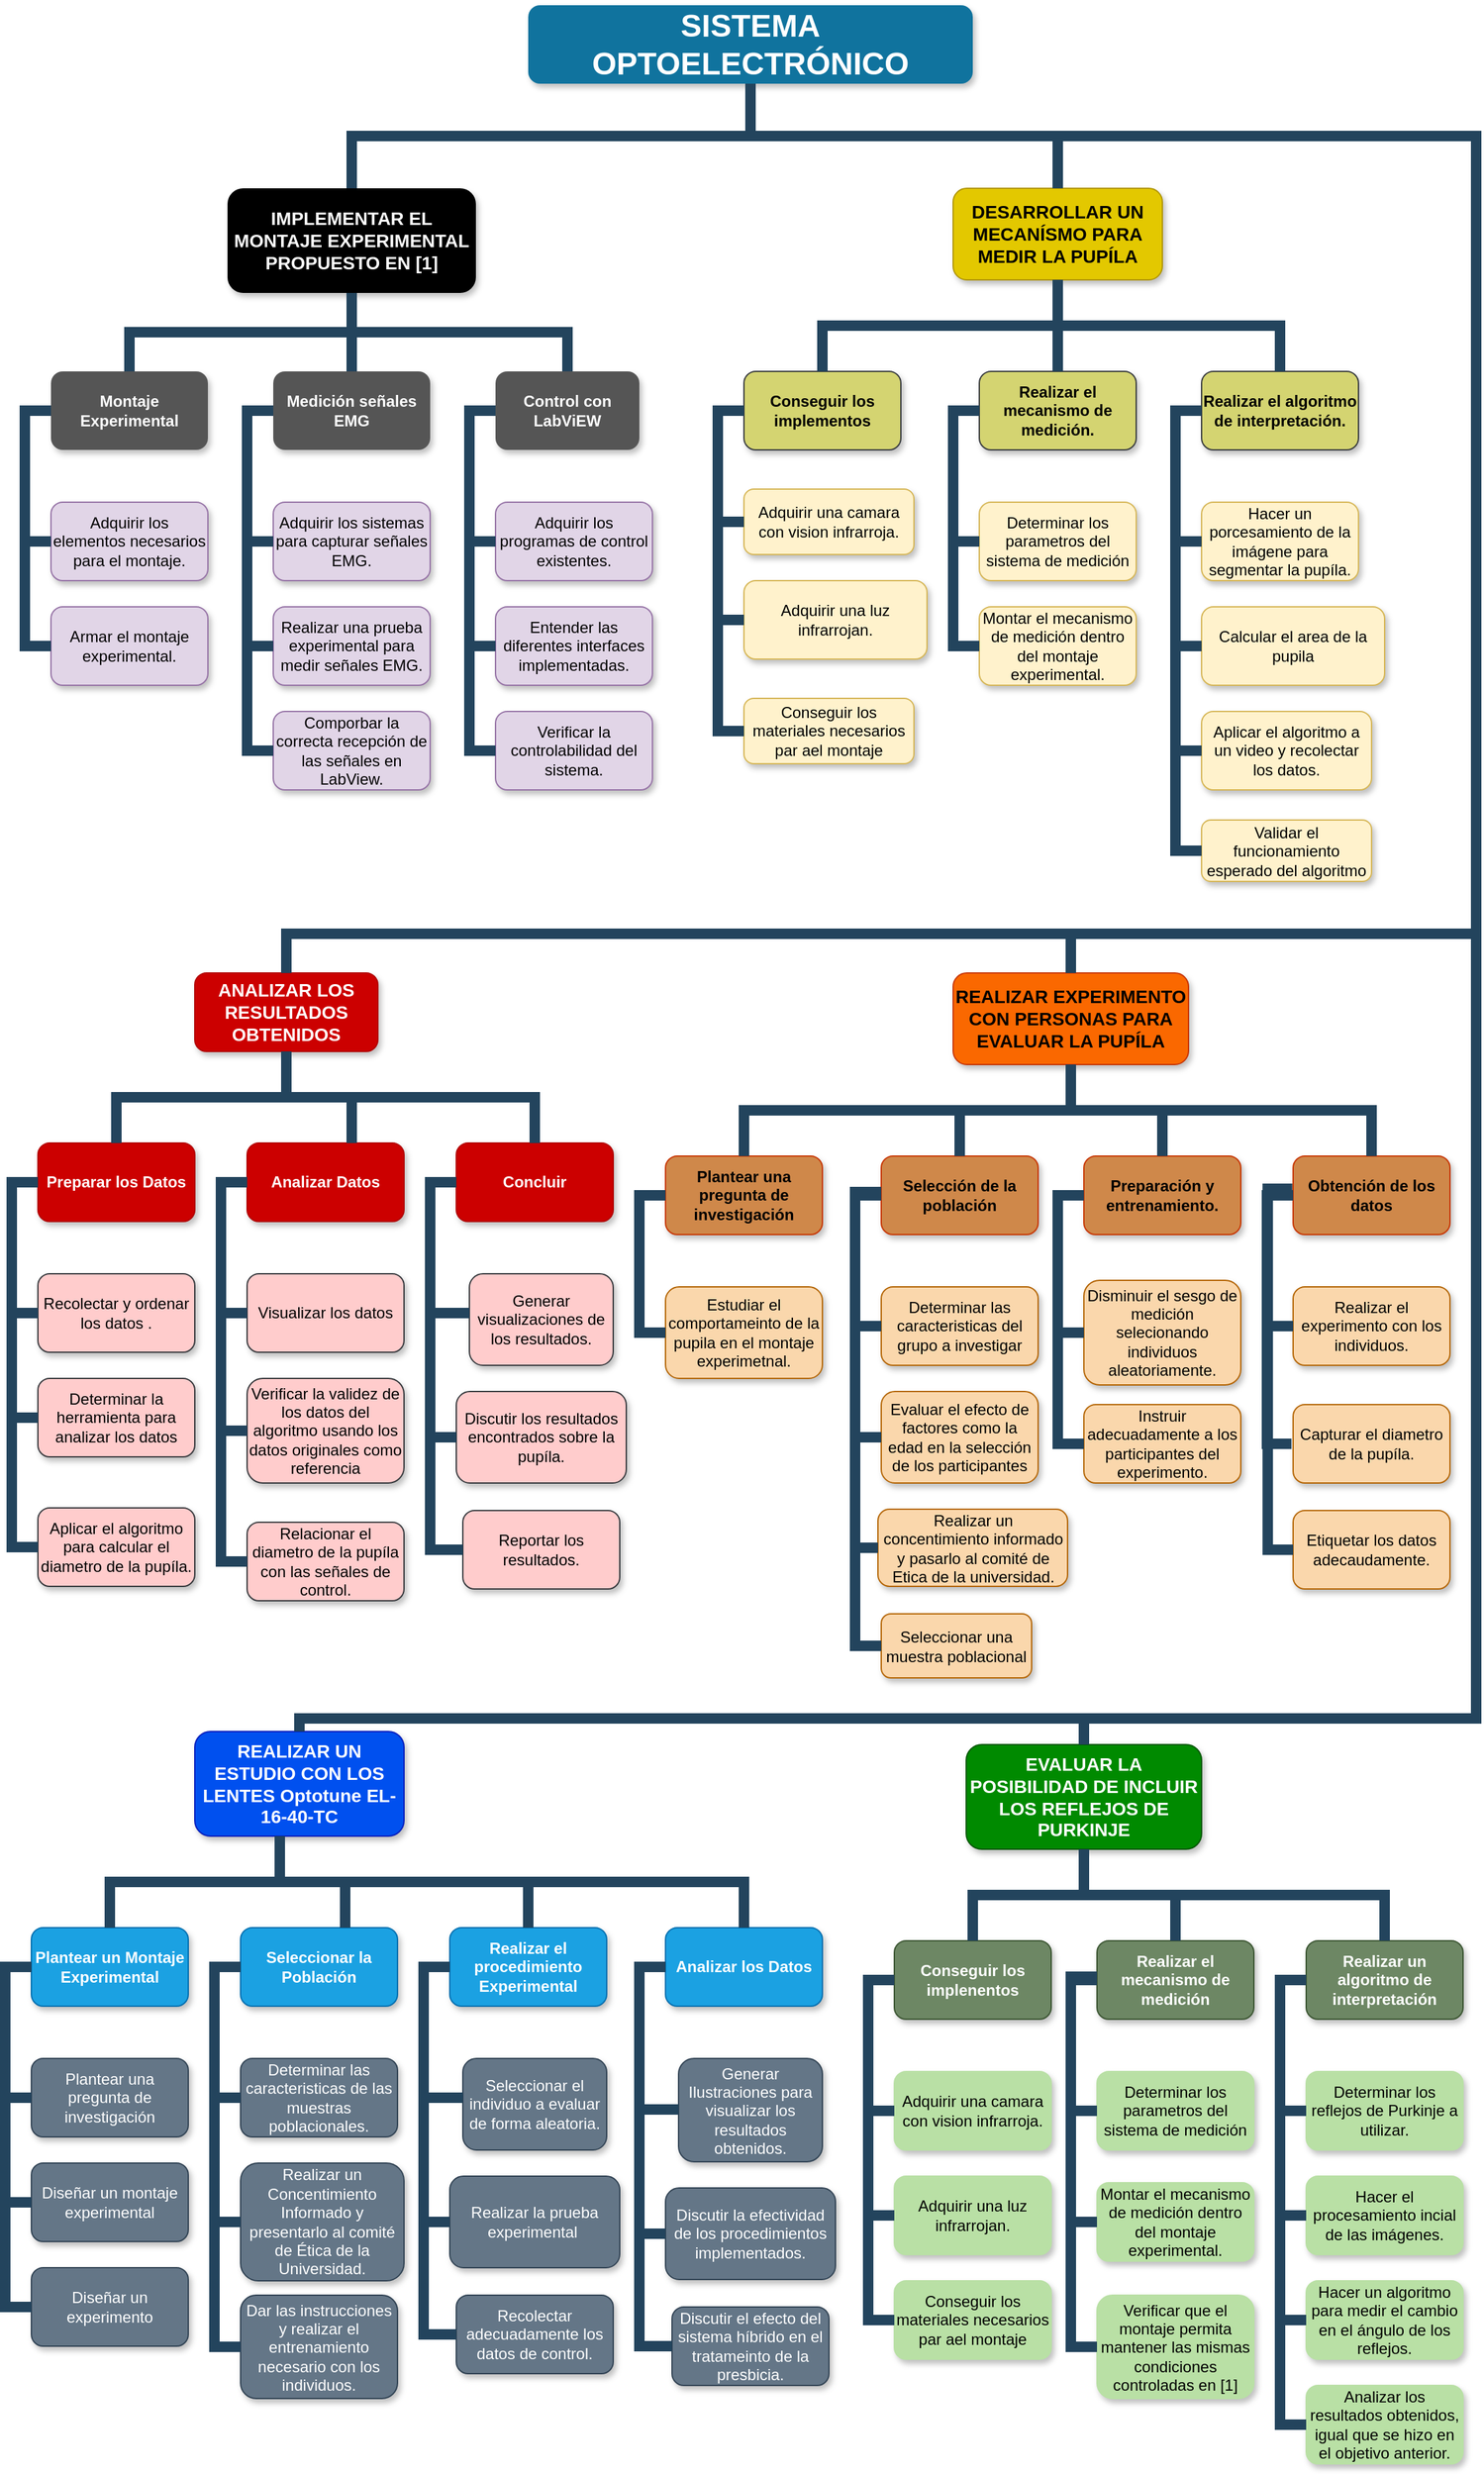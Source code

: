 <mxfile version="21.6.8" type="device">
  <diagram name="Page-1" id="64c3da0e-402f-94eb-ee01-a36477274f13">
    <mxGraphModel dx="2590" dy="1633" grid="0" gridSize="10" guides="1" tooltips="1" connect="1" arrows="1" fold="1" page="1" pageScale="1" pageWidth="1150" pageHeight="2000" background="#ffffff" math="0" shadow="0">
      <root>
        <mxCell id="0" />
        <mxCell id="1" parent="0" />
        <mxCell id="2" value="SISTEMA OPTOELECTRÓNICO" style="whiteSpace=wrap;rounded=1;shadow=1;fillColor=#10739E;strokeColor=none;fontColor=#FFFFFF;fontStyle=1;fontSize=24;html=1;" parent="1" vertex="1">
          <mxGeometry x="415" y="20" width="340" height="60" as="geometry" />
        </mxCell>
        <mxCell id="3" value="IMPLEMENTAR EL MONTAJE EXPERIMENTAL PROPUESTO EN [1]" style="whiteSpace=wrap;rounded=1;fillColor=#000000;strokeColor=none;shadow=1;fontColor=#FFFFFF;fontStyle=1;fontSize=14;html=1;" parent="1" vertex="1">
          <mxGeometry x="185" y="160" width="190" height="80" as="geometry" />
        </mxCell>
        <mxCell id="4" value="DESARROLLAR UN MECANÍSMO PARA MEDIR LA PUPÍLA" style="whiteSpace=wrap;rounded=1;fillColor=#e3c800;strokeColor=#B09500;shadow=1;fontStyle=1;fontSize=14;fontColor=#000000;html=1;" parent="1" vertex="1">
          <mxGeometry x="740" y="160" width="160" height="70" as="geometry" />
        </mxCell>
        <mxCell id="6" value="REALIZAR EXPERIMENTO CON PERSONAS PARA EVALUAR LA PUPÍLA" style="whiteSpace=wrap;rounded=1;fillColor=#fa6800;strokeColor=#C73500;shadow=1;fontColor=#000000;fontStyle=1;fontSize=14;html=1;" parent="1" vertex="1">
          <mxGeometry x="740" y="760" width="180" height="70" as="geometry" />
        </mxCell>
        <mxCell id="7" value="ANALIZAR LOS RESULTADOS OBTENIDOS" style="whiteSpace=wrap;rounded=1;fillColor=#CC0000;strokeColor=#B20000;shadow=1;fontColor=#ffffff;fontStyle=1;fontSize=14;html=1;" parent="1" vertex="1">
          <mxGeometry x="160" y="760.0" width="140" height="60" as="geometry" />
        </mxCell>
        <mxCell id="10" value="Montaje Experimental" style="whiteSpace=wrap;rounded=1;fillColor=#555;strokeColor=none;shadow=1;fontColor=#FFFFFF;fontStyle=1;html=1;" parent="1" vertex="1">
          <mxGeometry x="50" y="300.0" width="120" height="60" as="geometry" />
        </mxCell>
        <mxCell id="12" value="Medición señales EMG" style="whiteSpace=wrap;rounded=1;fillColor=#555;strokeColor=none;shadow=1;fontColor=#FFFFFF;fontStyle=1;html=1;" parent="1" vertex="1">
          <mxGeometry x="220" y="300.0" width="120" height="60" as="geometry" />
        </mxCell>
        <mxCell id="23" value="Adquirir los elementos necesarios para el montaje." style="whiteSpace=wrap;rounded=1;fillColor=#e1d5e7;strokeColor=#9673a6;shadow=1;fontStyle=0;fontColor=#000000;html=1;" parent="1" vertex="1">
          <mxGeometry x="50.0" y="400.0" width="120" height="60" as="geometry" />
        </mxCell>
        <mxCell id="24" value="Armar el montaje experimental." style="whiteSpace=wrap;rounded=1;fillColor=#e1d5e7;strokeColor=#9673a6;shadow=1;fontStyle=0;fontColor=#000000;html=1;" parent="1" vertex="1">
          <mxGeometry x="50.0" y="480.0" width="120" height="60" as="geometry" />
        </mxCell>
        <mxCell id="38" value="Adquirir los sistemas para capturar señales EMG." style="whiteSpace=wrap;rounded=1;fillColor=#e1d5e7;strokeColor=#9673a6;shadow=1;fontStyle=0;fontColor=#000000;html=1;" parent="1" vertex="1">
          <mxGeometry x="220.0" y="400.0" width="120" height="60" as="geometry" />
        </mxCell>
        <mxCell id="39" value="Realizar una prueba experimental para medir señales EMG." style="whiteSpace=wrap;rounded=1;fillColor=#e1d5e7;strokeColor=#9673a6;shadow=1;fontStyle=0;fontColor=#000000;html=1;" parent="1" vertex="1">
          <mxGeometry x="220.0" y="480.0" width="120" height="60" as="geometry" />
        </mxCell>
        <mxCell id="40" value="Comporbar la correcta recepción de las señales en LabView." style="whiteSpace=wrap;rounded=1;fillColor=#e1d5e7;strokeColor=#9673a6;shadow=1;fontStyle=0;fontColor=#000000;html=1;" parent="1" vertex="1">
          <mxGeometry x="220.0" y="560.0" width="120" height="60" as="geometry" />
        </mxCell>
        <mxCell id="43" value="Conseguir los implementos" style="whiteSpace=wrap;rounded=1;fillColor=#D4D471;strokeColor=#36393d;shadow=1;fontColor=#000000;fontStyle=1;html=1;" parent="1" vertex="1">
          <mxGeometry x="580.0" y="300.0" width="120" height="60" as="geometry" />
        </mxCell>
        <mxCell id="44" value="Realizar el mecanismo de medición." style="whiteSpace=wrap;rounded=1;fillColor=#D4D471;strokeColor=#36393d;shadow=1;fontColor=#000000;fontStyle=1;html=1;" parent="1" vertex="1">
          <mxGeometry x="760.0" y="300.0" width="120" height="60" as="geometry" />
        </mxCell>
        <mxCell id="45" value="Adquirir una camara con vision infrarroja." style="whiteSpace=wrap;rounded=1;fillColor=#fff2cc;strokeColor=#d6b656;shadow=1;fontStyle=0;fontColor=#000000;html=1;" parent="1" vertex="1">
          <mxGeometry x="580" y="390" width="130" height="50" as="geometry" />
        </mxCell>
        <mxCell id="46" value="Adquirir una luz infrarrojan." style="whiteSpace=wrap;rounded=1;fillColor=#fff2cc;strokeColor=#d6b656;shadow=1;fontStyle=0;fontColor=#000000;html=1;" parent="1" vertex="1">
          <mxGeometry x="580" y="460" width="140" height="60" as="geometry" />
        </mxCell>
        <mxCell id="50" value="Determinar los parametros del sistema de medición" style="whiteSpace=wrap;rounded=1;fillColor=#fff2cc;strokeColor=#d6b656;shadow=1;fontStyle=0;fontColor=#000000;html=1;" parent="1" vertex="1">
          <mxGeometry x="760.0" y="400.0" width="120" height="60" as="geometry" />
        </mxCell>
        <mxCell id="51" value="Montar el mecanismo de medición dentro del montaje experimental." style="whiteSpace=wrap;rounded=1;fillColor=#fff2cc;strokeColor=#d6b656;shadow=1;fontStyle=0;fontColor=#000000;html=1;" parent="1" vertex="1">
          <mxGeometry x="760.0" y="480.0" width="120" height="60" as="geometry" />
        </mxCell>
        <mxCell id="103" value="" style="edgeStyle=elbowEdgeStyle;elbow=vertical;rounded=0;fontColor=#000000;endArrow=none;endFill=0;strokeWidth=8;strokeColor=#23445D;html=1;" parent="1" target="10" edge="1">
          <mxGeometry width="100" height="100" relative="1" as="geometry">
            <mxPoint x="280" y="240" as="sourcePoint" />
            <mxPoint x="70" y="190" as="targetPoint" />
          </mxGeometry>
        </mxCell>
        <mxCell id="104" value="" style="edgeStyle=elbowEdgeStyle;elbow=vertical;rounded=0;fontColor=#000000;endArrow=none;endFill=0;strokeWidth=8;strokeColor=#23445D;exitX=0.5;exitY=1;exitDx=0;exitDy=0;html=1;" parent="1" source="3" target="12" edge="1">
          <mxGeometry width="100" height="100" relative="1" as="geometry">
            <mxPoint x="190" y="250" as="sourcePoint" />
            <mxPoint x="395" y="190" as="targetPoint" />
          </mxGeometry>
        </mxCell>
        <mxCell id="105" value="" style="edgeStyle=elbowEdgeStyle;elbow=horizontal;rounded=0;fontColor=#000000;endArrow=none;endFill=0;strokeWidth=8;strokeColor=#23445D;html=1;" parent="1" source="10" target="23" edge="1">
          <mxGeometry width="100" height="100" relative="1" as="geometry">
            <mxPoint x="-10" y="480" as="sourcePoint" />
            <mxPoint x="90" y="380" as="targetPoint" />
            <Array as="points">
              <mxPoint x="30" y="380" />
            </Array>
          </mxGeometry>
        </mxCell>
        <mxCell id="106" value="" style="edgeStyle=elbowEdgeStyle;elbow=horizontal;rounded=0;fontColor=#000000;endArrow=none;endFill=0;strokeWidth=8;strokeColor=#23445D;html=1;" parent="1" source="10" target="24" edge="1">
          <mxGeometry width="100" height="100" relative="1" as="geometry">
            <mxPoint x="60" y="340" as="sourcePoint" />
            <mxPoint x="60" y="440" as="targetPoint" />
            <Array as="points">
              <mxPoint x="30" y="400" />
            </Array>
          </mxGeometry>
        </mxCell>
        <mxCell id="111" value="" style="edgeStyle=elbowEdgeStyle;elbow=horizontal;rounded=0;fontColor=#000000;endArrow=none;endFill=0;strokeWidth=8;strokeColor=#23445D;html=1;" parent="1" target="38" edge="1">
          <mxGeometry width="100" height="100" relative="1" as="geometry">
            <mxPoint x="210" y="330.0" as="sourcePoint" />
            <mxPoint x="210" y="430.0" as="targetPoint" />
            <Array as="points">
              <mxPoint x="200" y="380" />
            </Array>
          </mxGeometry>
        </mxCell>
        <mxCell id="112" value="" style="edgeStyle=elbowEdgeStyle;elbow=horizontal;rounded=0;fontColor=#000000;endArrow=none;endFill=0;strokeWidth=8;strokeColor=#23445D;html=1;" parent="1" source="12" target="39" edge="1">
          <mxGeometry width="100" height="100" relative="1" as="geometry">
            <mxPoint x="210" y="330.0" as="sourcePoint" />
            <mxPoint x="210" y="510.0" as="targetPoint" />
            <Array as="points">
              <mxPoint x="200" y="420" />
            </Array>
          </mxGeometry>
        </mxCell>
        <mxCell id="115" value="" style="edgeStyle=elbowEdgeStyle;elbow=horizontal;rounded=0;fontColor=#000000;endArrow=none;endFill=0;strokeWidth=8;strokeColor=#23445D;html=1;" parent="1" source="12" target="40" edge="1">
          <mxGeometry width="100" height="100" relative="1" as="geometry">
            <mxPoint x="210" y="330.0" as="sourcePoint" />
            <mxPoint x="210" y="590.0" as="targetPoint" />
            <Array as="points">
              <mxPoint x="200" y="460" />
            </Array>
          </mxGeometry>
        </mxCell>
        <mxCell id="116" value="" style="edgeStyle=elbowEdgeStyle;elbow=vertical;rounded=0;fontColor=#000000;endArrow=none;endFill=0;strokeWidth=8;strokeColor=#23445D;html=1;" parent="1" source="4" target="43" edge="1">
          <mxGeometry width="100" height="100" relative="1" as="geometry">
            <mxPoint x="480" y="240.0" as="sourcePoint" />
            <mxPoint x="380" y="310" as="targetPoint" />
          </mxGeometry>
        </mxCell>
        <mxCell id="117" value="" style="edgeStyle=elbowEdgeStyle;elbow=vertical;rounded=0;fontColor=#000000;endArrow=none;endFill=0;strokeWidth=8;strokeColor=#23445D;html=1;" parent="1" source="4" target="44" edge="1">
          <mxGeometry width="100" height="100" relative="1" as="geometry">
            <mxPoint x="480" y="240.0" as="sourcePoint" />
            <mxPoint x="580" y="310" as="targetPoint" />
          </mxGeometry>
        </mxCell>
        <mxCell id="118" value="" style="edgeStyle=elbowEdgeStyle;elbow=horizontal;rounded=0;fontColor=#000000;endArrow=none;endFill=0;strokeWidth=8;strokeColor=#23445D;html=1;" parent="1" source="43" target="45" edge="1">
          <mxGeometry width="100" height="100" relative="1" as="geometry">
            <mxPoint x="560" y="330.0" as="sourcePoint" />
            <mxPoint x="570.0" y="430" as="targetPoint" />
            <Array as="points">
              <mxPoint x="560" y="380" />
            </Array>
          </mxGeometry>
        </mxCell>
        <mxCell id="119" value="" style="edgeStyle=elbowEdgeStyle;elbow=horizontal;rounded=0;fontColor=#000000;endArrow=none;endFill=0;strokeWidth=8;strokeColor=#23445D;html=1;" parent="1" source="43" target="46" edge="1">
          <mxGeometry width="100" height="100" relative="1" as="geometry">
            <mxPoint x="570" y="330" as="sourcePoint" />
            <mxPoint x="570.0" y="510" as="targetPoint" />
            <Array as="points">
              <mxPoint x="560" y="420" />
            </Array>
          </mxGeometry>
        </mxCell>
        <mxCell id="123" value="" style="edgeStyle=elbowEdgeStyle;elbow=horizontal;rounded=0;fontColor=#000000;endArrow=none;endFill=0;strokeWidth=8;strokeColor=#23445D;html=1;" parent="1" source="44" target="50" edge="1">
          <mxGeometry width="100" height="100" relative="1" as="geometry">
            <mxPoint x="730" y="330.0" as="sourcePoint" />
            <mxPoint x="740.0" y="430" as="targetPoint" />
            <Array as="points">
              <mxPoint x="740" y="380" />
            </Array>
          </mxGeometry>
        </mxCell>
        <mxCell id="124" value="" style="edgeStyle=elbowEdgeStyle;elbow=horizontal;rounded=0;fontColor=#000000;endArrow=none;endFill=0;strokeWidth=8;strokeColor=#23445D;html=1;" parent="1" source="44" target="51" edge="1">
          <mxGeometry width="100" height="100" relative="1" as="geometry">
            <mxPoint x="740" y="330" as="sourcePoint" />
            <mxPoint x="740.0" y="510" as="targetPoint" />
            <Array as="points">
              <mxPoint x="740" y="420" />
            </Array>
          </mxGeometry>
        </mxCell>
        <mxCell id="133" value="Plantear una pregunta de investigación" style="whiteSpace=wrap;rounded=1;fillColor=#CF884A;strokeColor=#C73500;shadow=1;fontColor=#000000;fontStyle=1;html=1;" parent="1" vertex="1">
          <mxGeometry x="520.0" y="900.0" width="120" height="60" as="geometry" />
        </mxCell>
        <mxCell id="135" value="Estudiar el comportameinto de la pupila en el montaje experimetnal." style="whiteSpace=wrap;rounded=1;fillColor=#fad7ac;strokeColor=#b46504;shadow=1;fontStyle=0;fontColor=#000000;html=1;" parent="1" vertex="1">
          <mxGeometry x="520" y="1000" width="120" height="70" as="geometry" />
        </mxCell>
        <mxCell id="145" value="" style="edgeStyle=elbowEdgeStyle;elbow=horizontal;rounded=0;fontColor=#000000;endArrow=none;endFill=0;strokeWidth=8;strokeColor=#23445D;html=1;" parent="1" source="133" target="135" edge="1">
          <mxGeometry width="100" height="100" relative="1" as="geometry">
            <mxPoint x="500" y="930.0" as="sourcePoint" />
            <mxPoint x="510.0" y="1030" as="targetPoint" />
            <Array as="points">
              <mxPoint x="500" y="980" />
            </Array>
          </mxGeometry>
        </mxCell>
        <mxCell id="155" value="Preparar los Datos" style="whiteSpace=wrap;rounded=1;fillColor=#CC0000;strokeColor=#B20000;shadow=1;fontColor=#ffffff;fontStyle=1;html=1;" parent="1" vertex="1">
          <mxGeometry x="40.0" y="890.0" width="120" height="60" as="geometry" />
        </mxCell>
        <mxCell id="156" value="Analizar Datos" style="whiteSpace=wrap;rounded=1;fillColor=#CC0000;strokeColor=#B20000;shadow=1;fontColor=#ffffff;fontStyle=1;html=1;" parent="1" vertex="1">
          <mxGeometry x="200" y="890.0" width="120" height="60" as="geometry" />
        </mxCell>
        <mxCell id="157" value="Recolectar y ordenar los datos ." style="whiteSpace=wrap;rounded=1;fillColor=#ffcccc;strokeColor=#36393d;shadow=1;fontStyle=0;fontColor=#000000;html=1;" parent="1" vertex="1">
          <mxGeometry x="40" y="990" width="120" height="60" as="geometry" />
        </mxCell>
        <mxCell id="158" value="Determinar la herramienta para analizar los datos" style="whiteSpace=wrap;rounded=1;fillColor=#ffcccc;strokeColor=#36393d;shadow=1;fontStyle=0;fontColor=#000000;html=1;" parent="1" vertex="1">
          <mxGeometry x="40" y="1070.0" width="120" height="60" as="geometry" />
        </mxCell>
        <mxCell id="162" value="Visualizar los datos" style="whiteSpace=wrap;rounded=1;fillColor=#ffcccc;strokeColor=#36393d;shadow=1;fontStyle=0;fontColor=#000000;html=1;" parent="1" vertex="1">
          <mxGeometry x="200.0" y="990.0" width="120" height="60" as="geometry" />
        </mxCell>
        <mxCell id="163" value="Verificar la validez de los datos del algoritmo usando los datos originales como referencia" style="whiteSpace=wrap;rounded=1;fillColor=#ffcccc;strokeColor=#36393d;shadow=1;fontStyle=0;fontColor=#000000;html=1;" parent="1" vertex="1">
          <mxGeometry x="200" y="1070" width="120" height="80" as="geometry" />
        </mxCell>
        <mxCell id="164" value="Relacionar el diametro de la pupíla con las señales de control." style="whiteSpace=wrap;rounded=1;fillColor=#ffcccc;strokeColor=#36393d;shadow=1;fontStyle=0;fontColor=#000000;html=1;" parent="1" vertex="1">
          <mxGeometry x="200.0" y="1180.0" width="120" height="60" as="geometry" />
        </mxCell>
        <mxCell id="167" value="" style="edgeStyle=elbowEdgeStyle;elbow=horizontal;rounded=0;fontColor=#000000;endArrow=none;endFill=0;strokeWidth=8;strokeColor=#23445D;html=1;" parent="1" source="155" target="157" edge="1">
          <mxGeometry width="100" height="100" relative="1" as="geometry">
            <mxPoint x="20" y="920.0" as="sourcePoint" />
            <mxPoint x="30.0" y="1020" as="targetPoint" />
            <Array as="points">
              <mxPoint x="20" y="970" />
            </Array>
          </mxGeometry>
        </mxCell>
        <mxCell id="168" value="" style="edgeStyle=elbowEdgeStyle;elbow=horizontal;rounded=0;fontColor=#000000;endArrow=none;endFill=0;strokeWidth=8;strokeColor=#23445D;html=1;" parent="1" source="155" target="158" edge="1">
          <mxGeometry width="100" height="100" relative="1" as="geometry">
            <mxPoint x="30" y="920" as="sourcePoint" />
            <mxPoint x="30.0" y="1100" as="targetPoint" />
            <Array as="points">
              <mxPoint x="20" y="1010" />
            </Array>
          </mxGeometry>
        </mxCell>
        <mxCell id="172" value="" style="edgeStyle=elbowEdgeStyle;elbow=horizontal;rounded=0;fontColor=#000000;endArrow=none;endFill=0;strokeWidth=8;strokeColor=#23445D;html=1;" parent="1" source="156" target="162" edge="1">
          <mxGeometry width="100" height="100" relative="1" as="geometry">
            <mxPoint x="170" y="920.0" as="sourcePoint" />
            <mxPoint x="180.0" y="1020" as="targetPoint" />
            <Array as="points">
              <mxPoint x="180" y="970" />
            </Array>
          </mxGeometry>
        </mxCell>
        <mxCell id="173" value="" style="edgeStyle=elbowEdgeStyle;elbow=horizontal;rounded=0;fontColor=#000000;endArrow=none;endFill=0;strokeWidth=8;strokeColor=#23445D;html=1;" parent="1" source="156" target="163" edge="1">
          <mxGeometry width="100" height="100" relative="1" as="geometry">
            <mxPoint x="180" y="920" as="sourcePoint" />
            <mxPoint x="180" y="1100" as="targetPoint" />
            <Array as="points">
              <mxPoint x="180" y="1010" />
            </Array>
          </mxGeometry>
        </mxCell>
        <mxCell id="176" value="" style="edgeStyle=elbowEdgeStyle;elbow=horizontal;rounded=0;fontColor=#000000;endArrow=none;endFill=0;strokeWidth=8;strokeColor=#23445D;html=1;" parent="1" source="156" target="164" edge="1">
          <mxGeometry width="100" height="100" relative="1" as="geometry">
            <mxPoint x="180" y="920" as="sourcePoint" />
            <mxPoint x="180" y="1180" as="targetPoint" />
            <Array as="points">
              <mxPoint x="180" y="1060" />
            </Array>
          </mxGeometry>
        </mxCell>
        <mxCell id="221" value="" style="edgeStyle=elbowEdgeStyle;elbow=vertical;rounded=0;fontColor=#000000;endArrow=none;endFill=0;strokeWidth=8;strokeColor=#23445D;html=1;" parent="1" source="6" target="133" edge="1">
          <mxGeometry width="100" height="100" relative="1" as="geometry">
            <mxPoint x="540" y="870" as="sourcePoint" />
            <mxPoint x="640" y="770" as="targetPoint" />
          </mxGeometry>
        </mxCell>
        <mxCell id="223" value="" style="edgeStyle=elbowEdgeStyle;elbow=vertical;rounded=0;fontColor=#000000;endArrow=none;endFill=0;strokeWidth=8;strokeColor=#23445D;html=1;" parent="1" source="7" target="155" edge="1">
          <mxGeometry width="100" height="100" relative="1" as="geometry">
            <mxPoint x="220" y="890" as="sourcePoint" />
            <mxPoint x="120" y="780" as="targetPoint" />
          </mxGeometry>
        </mxCell>
        <mxCell id="229" value="" style="edgeStyle=elbowEdgeStyle;elbow=vertical;rounded=0;fontColor=#000000;endArrow=none;endFill=0;strokeWidth=8;strokeColor=#23445D;html=1;" parent="1" source="2" target="3" edge="1">
          <mxGeometry width="100" height="100" relative="1" as="geometry">
            <mxPoint x="540" y="140" as="sourcePoint" />
            <mxPoint x="640" y="40" as="targetPoint" />
          </mxGeometry>
        </mxCell>
        <mxCell id="230" value="" style="edgeStyle=elbowEdgeStyle;elbow=vertical;rounded=0;fontColor=#000000;endArrow=none;endFill=0;strokeWidth=8;strokeColor=#23445D;exitX=0.5;exitY=1;exitDx=0;exitDy=0;html=1;" parent="1" source="2" target="4" edge="1">
          <mxGeometry width="100" height="100" relative="1" as="geometry">
            <mxPoint x="550" y="150" as="sourcePoint" />
            <mxPoint x="650" y="50" as="targetPoint" />
            <Array as="points">
              <mxPoint x="700" y="120" />
            </Array>
          </mxGeometry>
        </mxCell>
        <mxCell id="231" value="" style="edgeStyle=elbowEdgeStyle;elbow=vertical;rounded=0;fontColor=#000000;endArrow=none;endFill=0;strokeWidth=8;strokeColor=#23445D;entryX=0.5;entryY=0;entryDx=0;entryDy=0;html=1;" parent="1" target="6" edge="1">
          <mxGeometry width="100" height="100" relative="1" as="geometry">
            <mxPoint x="1140" y="120" as="sourcePoint" />
            <mxPoint x="250" y="760" as="targetPoint" />
            <Array as="points">
              <mxPoint x="1140" y="730" />
            </Array>
          </mxGeometry>
        </mxCell>
        <mxCell id="232" value="" style="edgeStyle=elbowEdgeStyle;elbow=vertical;rounded=0;fontColor=#000000;endArrow=none;endFill=0;strokeWidth=8;strokeColor=#23445D;exitX=0.5;exitY=1;exitDx=0;exitDy=0;html=1;" parent="1" source="2" edge="1">
          <mxGeometry width="100" height="100" relative="1" as="geometry">
            <mxPoint x="790" y="80" as="sourcePoint" />
            <mxPoint x="1140" y="730" as="targetPoint" />
            <Array as="points">
              <mxPoint x="1240" y="120" />
            </Array>
          </mxGeometry>
        </mxCell>
        <mxCell id="cabQjhXbvlF2Ede-UtL3-233" value="Control con LabViEW" style="whiteSpace=wrap;rounded=1;fillColor=#555;strokeColor=none;shadow=1;fontColor=#FFFFFF;fontStyle=1;html=1;" parent="1" vertex="1">
          <mxGeometry x="390" y="300" width="110" height="60" as="geometry" />
        </mxCell>
        <mxCell id="cabQjhXbvlF2Ede-UtL3-234" value="Adquirir los programas de control existentes." style="whiteSpace=wrap;rounded=1;fillColor=#e1d5e7;strokeColor=#9673a6;shadow=1;fontStyle=0;fontColor=#000000;html=1;" parent="1" vertex="1">
          <mxGeometry x="390.0" y="400.0" width="120" height="60" as="geometry" />
        </mxCell>
        <mxCell id="cabQjhXbvlF2Ede-UtL3-235" value="Entender las diferentes interfaces implementadas." style="whiteSpace=wrap;rounded=1;fillColor=#e1d5e7;strokeColor=#9673a6;shadow=1;fontStyle=0;fontColor=#000000;html=1;" parent="1" vertex="1">
          <mxGeometry x="390.0" y="480.0" width="120" height="60" as="geometry" />
        </mxCell>
        <mxCell id="cabQjhXbvlF2Ede-UtL3-236" value="Verificar la controlabilidad del sistema." style="whiteSpace=wrap;rounded=1;fillColor=#e1d5e7;strokeColor=#9673a6;shadow=1;fontStyle=0;fontColor=#000000;html=1;" parent="1" vertex="1">
          <mxGeometry x="390.0" y="560.0" width="120" height="60" as="geometry" />
        </mxCell>
        <mxCell id="cabQjhXbvlF2Ede-UtL3-237" value="" style="edgeStyle=elbowEdgeStyle;elbow=horizontal;rounded=0;fontColor=#000000;endArrow=none;endFill=0;strokeWidth=8;strokeColor=#23445D;html=1;" parent="1" target="cabQjhXbvlF2Ede-UtL3-234" edge="1">
          <mxGeometry width="100" height="100" relative="1" as="geometry">
            <mxPoint x="380" y="330.0" as="sourcePoint" />
            <mxPoint x="380" y="430.0" as="targetPoint" />
            <Array as="points">
              <mxPoint x="370" y="380" />
            </Array>
          </mxGeometry>
        </mxCell>
        <mxCell id="cabQjhXbvlF2Ede-UtL3-238" value="" style="edgeStyle=elbowEdgeStyle;elbow=horizontal;rounded=0;fontColor=#000000;endArrow=none;endFill=0;strokeWidth=8;strokeColor=#23445D;html=1;" parent="1" source="cabQjhXbvlF2Ede-UtL3-233" target="cabQjhXbvlF2Ede-UtL3-235" edge="1">
          <mxGeometry width="100" height="100" relative="1" as="geometry">
            <mxPoint x="380" y="330.0" as="sourcePoint" />
            <mxPoint x="380" y="510.0" as="targetPoint" />
            <Array as="points">
              <mxPoint x="370" y="420" />
            </Array>
          </mxGeometry>
        </mxCell>
        <mxCell id="cabQjhXbvlF2Ede-UtL3-239" value="" style="edgeStyle=elbowEdgeStyle;elbow=horizontal;rounded=0;fontColor=#000000;endArrow=none;endFill=0;strokeWidth=8;strokeColor=#23445D;html=1;" parent="1" source="cabQjhXbvlF2Ede-UtL3-233" target="cabQjhXbvlF2Ede-UtL3-236" edge="1">
          <mxGeometry width="100" height="100" relative="1" as="geometry">
            <mxPoint x="380" y="330.0" as="sourcePoint" />
            <mxPoint x="380" y="590.0" as="targetPoint" />
            <Array as="points">
              <mxPoint x="370" y="460" />
            </Array>
          </mxGeometry>
        </mxCell>
        <mxCell id="cabQjhXbvlF2Ede-UtL3-240" value="" style="edgeStyle=elbowEdgeStyle;elbow=vertical;rounded=0;fontColor=#000000;endArrow=none;endFill=0;strokeWidth=8;strokeColor=#23445D;entryX=0.5;entryY=0;entryDx=0;entryDy=0;exitX=0.5;exitY=1;exitDx=0;exitDy=0;html=1;" parent="1" source="3" target="cabQjhXbvlF2Ede-UtL3-233" edge="1">
          <mxGeometry width="100" height="100" relative="1" as="geometry">
            <mxPoint x="260" y="260" as="sourcePoint" />
            <mxPoint x="340" y="310" as="targetPoint" />
          </mxGeometry>
        </mxCell>
        <mxCell id="yUGHeY6oXwyw55rrvDmv-249" value="Conseguir los materiales necesarios par ael montaje" style="whiteSpace=wrap;rounded=1;fillColor=#fff2cc;strokeColor=#d6b656;shadow=1;fontStyle=0;fontColor=#000000;html=1;" parent="1" vertex="1">
          <mxGeometry x="580" y="550" width="130" height="50" as="geometry" />
        </mxCell>
        <mxCell id="yUGHeY6oXwyw55rrvDmv-250" value="" style="edgeStyle=elbowEdgeStyle;elbow=horizontal;rounded=0;fontColor=#000000;endArrow=none;endFill=0;strokeWidth=8;strokeColor=#23445D;exitX=0;exitY=0.5;exitDx=0;exitDy=0;html=1;" parent="1" source="43" target="yUGHeY6oXwyw55rrvDmv-249" edge="1">
          <mxGeometry width="100" height="100" relative="1" as="geometry">
            <mxPoint x="590.0" y="350" as="sourcePoint" />
            <mxPoint x="570.0" y="590" as="targetPoint" />
            <Array as="points">
              <mxPoint x="560" y="500" />
            </Array>
          </mxGeometry>
        </mxCell>
        <mxCell id="yUGHeY6oXwyw55rrvDmv-253" value="Realizar el algoritmo de interpretación." style="whiteSpace=wrap;rounded=1;fillColor=#D4D471;strokeColor=#36393d;shadow=1;fontColor=#000000;fontStyle=1;html=1;" parent="1" vertex="1">
          <mxGeometry x="930.0" y="300.0" width="120" height="60" as="geometry" />
        </mxCell>
        <mxCell id="yUGHeY6oXwyw55rrvDmv-254" value="Hacer un porcesamiento de la imágene para segmentar la pupíla." style="whiteSpace=wrap;rounded=1;fillColor=#fff2cc;strokeColor=#d6b656;shadow=1;fontStyle=0;fontColor=#000000;html=1;" parent="1" vertex="1">
          <mxGeometry x="930.0" y="400.0" width="120" height="60" as="geometry" />
        </mxCell>
        <mxCell id="yUGHeY6oXwyw55rrvDmv-255" value="Calcular el area de la pupila" style="whiteSpace=wrap;rounded=1;fillColor=#fff2cc;strokeColor=#d6b656;shadow=1;fontStyle=0;fontColor=#000000;html=1;" parent="1" vertex="1">
          <mxGeometry x="930" y="480" width="140" height="60" as="geometry" />
        </mxCell>
        <mxCell id="yUGHeY6oXwyw55rrvDmv-256" value="Aplicar el algoritmo a un video y recolectar los datos." style="whiteSpace=wrap;rounded=1;fillColor=#fff2cc;strokeColor=#d6b656;shadow=1;fontStyle=0;fontColor=#000000;html=1;" parent="1" vertex="1">
          <mxGeometry x="930" y="560" width="130" height="60" as="geometry" />
        </mxCell>
        <mxCell id="yUGHeY6oXwyw55rrvDmv-257" value="" style="edgeStyle=elbowEdgeStyle;elbow=horizontal;rounded=0;fontColor=#000000;endArrow=none;endFill=0;strokeWidth=8;strokeColor=#23445D;html=1;" parent="1" source="yUGHeY6oXwyw55rrvDmv-253" target="yUGHeY6oXwyw55rrvDmv-254" edge="1">
          <mxGeometry width="100" height="100" relative="1" as="geometry">
            <mxPoint x="900" y="330.0" as="sourcePoint" />
            <mxPoint x="910.0" y="430" as="targetPoint" />
            <Array as="points">
              <mxPoint x="910" y="380" />
            </Array>
          </mxGeometry>
        </mxCell>
        <mxCell id="yUGHeY6oXwyw55rrvDmv-258" value="" style="edgeStyle=elbowEdgeStyle;elbow=horizontal;rounded=0;fontColor=#000000;endArrow=none;endFill=0;strokeWidth=8;strokeColor=#23445D;html=1;" parent="1" source="yUGHeY6oXwyw55rrvDmv-253" target="yUGHeY6oXwyw55rrvDmv-255" edge="1">
          <mxGeometry width="100" height="100" relative="1" as="geometry">
            <mxPoint x="910" y="330" as="sourcePoint" />
            <mxPoint x="910.0" y="510" as="targetPoint" />
            <Array as="points">
              <mxPoint x="910" y="420" />
            </Array>
          </mxGeometry>
        </mxCell>
        <mxCell id="yUGHeY6oXwyw55rrvDmv-259" value="" style="edgeStyle=elbowEdgeStyle;elbow=horizontal;rounded=0;fontColor=#000000;endArrow=none;endFill=0;strokeWidth=8;strokeColor=#23445D;html=1;" parent="1" source="yUGHeY6oXwyw55rrvDmv-253" target="yUGHeY6oXwyw55rrvDmv-256" edge="1">
          <mxGeometry width="100" height="100" relative="1" as="geometry">
            <mxPoint x="910" y="330" as="sourcePoint" />
            <mxPoint x="910.0" y="590" as="targetPoint" />
            <Array as="points">
              <mxPoint x="910" y="470" />
            </Array>
          </mxGeometry>
        </mxCell>
        <mxCell id="yUGHeY6oXwyw55rrvDmv-260" value="" style="edgeStyle=elbowEdgeStyle;elbow=vertical;rounded=0;fontColor=#000000;endArrow=none;endFill=0;strokeWidth=8;strokeColor=#23445D;entryX=0.5;entryY=0;entryDx=0;entryDy=0;exitX=0.5;exitY=1;exitDx=0;exitDy=0;html=1;" parent="1" source="4" target="yUGHeY6oXwyw55rrvDmv-253" edge="1">
          <mxGeometry width="100" height="100" relative="1" as="geometry">
            <mxPoint x="850" y="240" as="sourcePoint" />
            <mxPoint x="850" y="310" as="targetPoint" />
          </mxGeometry>
        </mxCell>
        <mxCell id="yUGHeY6oXwyw55rrvDmv-261" value="Validar el funcionamiento esperado del algoritmo" style="whiteSpace=wrap;rounded=1;fillColor=#fff2cc;strokeColor=#d6b656;shadow=1;fontStyle=0;fontColor=#000000;html=1;" parent="1" vertex="1">
          <mxGeometry x="930" y="643" width="130" height="47" as="geometry" />
        </mxCell>
        <mxCell id="yUGHeY6oXwyw55rrvDmv-262" value="" style="edgeStyle=elbowEdgeStyle;elbow=horizontal;rounded=0;fontColor=#000000;endArrow=none;endFill=0;strokeWidth=8;strokeColor=#23445D;exitX=0;exitY=0.5;exitDx=0;exitDy=0;html=1;" parent="1" source="yUGHeY6oXwyw55rrvDmv-253" target="yUGHeY6oXwyw55rrvDmv-261" edge="1">
          <mxGeometry width="100" height="100" relative="1" as="geometry">
            <mxPoint x="930" y="413" as="sourcePoint" />
            <mxPoint x="910.0" y="673" as="targetPoint" />
            <Array as="points">
              <mxPoint x="910" y="553" />
            </Array>
          </mxGeometry>
        </mxCell>
        <mxCell id="yUGHeY6oXwyw55rrvDmv-263" value="" style="edgeStyle=elbowEdgeStyle;elbow=horizontal;rounded=0;fontColor=#000000;endArrow=none;endFill=0;strokeWidth=8;strokeColor=#23445D;entryX=0.5;entryY=0;entryDx=0;entryDy=0;html=1;" parent="1" target="7" edge="1">
          <mxGeometry width="100" height="100" relative="1" as="geometry">
            <mxPoint x="880" y="730" as="sourcePoint" />
            <mxPoint x="879.17" y="870" as="targetPoint" />
            <Array as="points">
              <mxPoint x="230" y="730" />
            </Array>
          </mxGeometry>
        </mxCell>
        <mxCell id="yUGHeY6oXwyw55rrvDmv-264" value="Selección de la población" style="whiteSpace=wrap;rounded=1;fillColor=#CF884A;strokeColor=#C73500;shadow=1;fontColor=#000000;fontStyle=1;html=1;" parent="1" vertex="1">
          <mxGeometry x="685.0" y="900.0" width="120" height="60" as="geometry" />
        </mxCell>
        <mxCell id="yUGHeY6oXwyw55rrvDmv-265" value="Determinar las caracteristicas del grupo a investigar" style="whiteSpace=wrap;rounded=1;fillColor=#fad7ac;strokeColor=#b46504;shadow=1;fontStyle=0;fontColor=#000000;html=1;" parent="1" vertex="1">
          <mxGeometry x="685.0" y="1000" width="120" height="60" as="geometry" />
        </mxCell>
        <mxCell id="yUGHeY6oXwyw55rrvDmv-266" value="Evaluar el efecto de factores como la edad en la selección de los participantes" style="whiteSpace=wrap;rounded=1;fillColor=#fad7ac;strokeColor=#b46504;shadow=1;fontStyle=0;fontColor=#000000;html=1;" parent="1" vertex="1">
          <mxGeometry x="685" y="1080" width="120" height="70" as="geometry" />
        </mxCell>
        <mxCell id="yUGHeY6oXwyw55rrvDmv-267" value="" style="edgeStyle=elbowEdgeStyle;elbow=horizontal;rounded=0;fontColor=#000000;endArrow=none;endFill=0;strokeWidth=8;strokeColor=#23445D;html=1;" parent="1" source="yUGHeY6oXwyw55rrvDmv-264" target="yUGHeY6oXwyw55rrvDmv-265" edge="1">
          <mxGeometry width="100" height="100" relative="1" as="geometry">
            <mxPoint x="665" y="930.0" as="sourcePoint" />
            <mxPoint x="675.0" y="1030" as="targetPoint" />
            <Array as="points">
              <mxPoint x="665" y="980" />
            </Array>
          </mxGeometry>
        </mxCell>
        <mxCell id="yUGHeY6oXwyw55rrvDmv-268" value="" style="edgeStyle=elbowEdgeStyle;elbow=horizontal;rounded=0;fontColor=#000000;endArrow=none;endFill=0;strokeWidth=8;strokeColor=#23445D;html=1;exitX=0;exitY=0.5;exitDx=0;exitDy=0;" parent="1" source="yUGHeY6oXwyw55rrvDmv-264" target="yUGHeY6oXwyw55rrvDmv-266" edge="1">
          <mxGeometry width="100" height="100" relative="1" as="geometry">
            <mxPoint x="675" y="930" as="sourcePoint" />
            <mxPoint x="675.0" y="1110" as="targetPoint" />
            <Array as="points">
              <mxPoint x="665" y="1020" />
            </Array>
          </mxGeometry>
        </mxCell>
        <mxCell id="yUGHeY6oXwyw55rrvDmv-269" value="" style="edgeStyle=elbowEdgeStyle;elbow=vertical;rounded=0;fontColor=#000000;endArrow=none;endFill=0;strokeWidth=8;strokeColor=#23445D;entryX=0.5;entryY=0;entryDx=0;entryDy=0;exitX=0.5;exitY=1;exitDx=0;exitDy=0;html=1;" parent="1" source="6" target="yUGHeY6oXwyw55rrvDmv-264" edge="1">
          <mxGeometry width="100" height="100" relative="1" as="geometry">
            <mxPoint x="740" y="840" as="sourcePoint" />
            <mxPoint x="590" y="910" as="targetPoint" />
          </mxGeometry>
        </mxCell>
        <mxCell id="yUGHeY6oXwyw55rrvDmv-270" value="Preparación y entrenamiento." style="whiteSpace=wrap;rounded=1;fillColor=#CF884A;strokeColor=#C73500;shadow=1;fontColor=#000000;fontStyle=1;html=1;" parent="1" vertex="1">
          <mxGeometry x="840.0" y="900.0" width="120" height="60" as="geometry" />
        </mxCell>
        <mxCell id="yUGHeY6oXwyw55rrvDmv-271" value="Disminuir el sesgo de medición selecionando individuos aleatoriamente." style="whiteSpace=wrap;rounded=1;fillColor=#fad7ac;strokeColor=#b46504;shadow=1;fontStyle=0;fontColor=#000000;html=1;" parent="1" vertex="1">
          <mxGeometry x="840" y="995" width="120" height="80" as="geometry" />
        </mxCell>
        <mxCell id="yUGHeY6oXwyw55rrvDmv-273" value="" style="edgeStyle=elbowEdgeStyle;elbow=horizontal;rounded=0;fontColor=#000000;endArrow=none;endFill=0;strokeWidth=8;strokeColor=#23445D;html=1;" parent="1" source="yUGHeY6oXwyw55rrvDmv-270" target="yUGHeY6oXwyw55rrvDmv-271" edge="1">
          <mxGeometry width="100" height="100" relative="1" as="geometry">
            <mxPoint x="820" y="930.0" as="sourcePoint" />
            <mxPoint x="830.0" y="1030" as="targetPoint" />
            <Array as="points">
              <mxPoint x="820" y="980" />
            </Array>
          </mxGeometry>
        </mxCell>
        <mxCell id="yUGHeY6oXwyw55rrvDmv-275" value="Obtención de los datos" style="whiteSpace=wrap;rounded=1;fillColor=#CF884A;strokeColor=#C73500;shadow=1;fontColor=#000000;fontStyle=1;html=1;" parent="1" vertex="1">
          <mxGeometry x="1000.0" y="900.0" width="120" height="60" as="geometry" />
        </mxCell>
        <mxCell id="yUGHeY6oXwyw55rrvDmv-276" value="Realizar el experimento con los individuos." style="whiteSpace=wrap;rounded=1;fillColor=#fad7ac;strokeColor=#b46504;shadow=1;fontStyle=0;fontColor=#000000;html=1;" parent="1" vertex="1">
          <mxGeometry x="1000.0" y="1000" width="120" height="60" as="geometry" />
        </mxCell>
        <mxCell id="yUGHeY6oXwyw55rrvDmv-278" value="" style="edgeStyle=elbowEdgeStyle;elbow=horizontal;rounded=0;fontColor=#000000;endArrow=none;endFill=0;strokeWidth=8;strokeColor=#23445D;html=1;" parent="1" source="yUGHeY6oXwyw55rrvDmv-275" target="yUGHeY6oXwyw55rrvDmv-276" edge="1">
          <mxGeometry width="100" height="100" relative="1" as="geometry">
            <mxPoint x="980" y="930.0" as="sourcePoint" />
            <mxPoint x="990.0" y="1030" as="targetPoint" />
            <Array as="points">
              <mxPoint x="980" y="980" />
            </Array>
          </mxGeometry>
        </mxCell>
        <mxCell id="yUGHeY6oXwyw55rrvDmv-280" value="" style="edgeStyle=elbowEdgeStyle;elbow=vertical;rounded=0;fontColor=#000000;endArrow=none;endFill=0;strokeWidth=8;strokeColor=#23445D;entryX=0.5;entryY=0;entryDx=0;entryDy=0;exitX=0.5;exitY=1;exitDx=0;exitDy=0;html=1;" parent="1" source="6" target="yUGHeY6oXwyw55rrvDmv-270" edge="1">
          <mxGeometry width="100" height="100" relative="1" as="geometry">
            <mxPoint x="755" y="840" as="sourcePoint" />
            <mxPoint x="755" y="910" as="targetPoint" />
          </mxGeometry>
        </mxCell>
        <mxCell id="yUGHeY6oXwyw55rrvDmv-281" value="" style="edgeStyle=elbowEdgeStyle;elbow=vertical;rounded=0;fontColor=#000000;endArrow=none;endFill=0;strokeWidth=8;strokeColor=#23445D;entryX=0.5;entryY=0;entryDx=0;entryDy=0;html=1;exitX=0.5;exitY=1;exitDx=0;exitDy=0;" parent="1" source="6" target="yUGHeY6oXwyw55rrvDmv-275" edge="1">
          <mxGeometry width="100" height="100" relative="1" as="geometry">
            <mxPoint x="720" y="830" as="sourcePoint" />
            <mxPoint x="920" y="910" as="targetPoint" />
          </mxGeometry>
        </mxCell>
        <mxCell id="yUGHeY6oXwyw55rrvDmv-294" value="Concluir" style="whiteSpace=wrap;rounded=1;fillColor=#CC0000;strokeColor=#B20000;shadow=1;fontColor=#ffffff;fontStyle=1;html=1;" parent="1" vertex="1">
          <mxGeometry x="360" y="890.0" width="120" height="60" as="geometry" />
        </mxCell>
        <mxCell id="yUGHeY6oXwyw55rrvDmv-295" value="Discutir los resultados encontrados sobre la pupíla." style="whiteSpace=wrap;rounded=1;fillColor=#ffcccc;strokeColor=#36393d;shadow=1;fontStyle=0;fontColor=#000000;html=1;" parent="1" vertex="1">
          <mxGeometry x="360" y="1080" width="130" height="70" as="geometry" />
        </mxCell>
        <mxCell id="yUGHeY6oXwyw55rrvDmv-296" value="Generar visualizaciones de los resultados." style="whiteSpace=wrap;rounded=1;fillColor=#ffcccc;strokeColor=#36393d;shadow=1;fontStyle=0;fontColor=#000000;html=1;" parent="1" vertex="1">
          <mxGeometry x="370" y="990" width="110" height="70" as="geometry" />
        </mxCell>
        <mxCell id="yUGHeY6oXwyw55rrvDmv-297" value="Reportar los resultados." style="whiteSpace=wrap;rounded=1;fillColor=#ffcccc;strokeColor=#36393d;shadow=1;fontStyle=0;fontColor=#000000;html=1;" parent="1" vertex="1">
          <mxGeometry x="365.0" y="1171.0" width="120" height="60" as="geometry" />
        </mxCell>
        <mxCell id="yUGHeY6oXwyw55rrvDmv-300" value="" style="edgeStyle=elbowEdgeStyle;elbow=horizontal;rounded=0;fontColor=#000000;endArrow=none;endFill=0;strokeWidth=8;strokeColor=#23445D;html=1;" parent="1" source="yUGHeY6oXwyw55rrvDmv-294" target="yUGHeY6oXwyw55rrvDmv-295" edge="1">
          <mxGeometry width="100" height="100" relative="1" as="geometry">
            <mxPoint x="330" y="930.0" as="sourcePoint" />
            <mxPoint x="340.0" y="1030" as="targetPoint" />
            <Array as="points">
              <mxPoint x="340" y="980" />
            </Array>
          </mxGeometry>
        </mxCell>
        <mxCell id="yUGHeY6oXwyw55rrvDmv-301" value="" style="edgeStyle=elbowEdgeStyle;elbow=horizontal;rounded=0;fontColor=#000000;endArrow=none;endFill=0;strokeWidth=8;strokeColor=#23445D;html=1;" parent="1" source="yUGHeY6oXwyw55rrvDmv-294" target="yUGHeY6oXwyw55rrvDmv-296" edge="1">
          <mxGeometry width="100" height="100" relative="1" as="geometry">
            <mxPoint x="340" y="930" as="sourcePoint" />
            <mxPoint x="340" y="1110" as="targetPoint" />
            <Array as="points">
              <mxPoint x="340" y="1020" />
            </Array>
          </mxGeometry>
        </mxCell>
        <mxCell id="yUGHeY6oXwyw55rrvDmv-304" value="" style="edgeStyle=elbowEdgeStyle;elbow=horizontal;rounded=0;fontColor=#000000;endArrow=none;endFill=0;strokeWidth=8;strokeColor=#23445D;html=1;" parent="1" source="yUGHeY6oXwyw55rrvDmv-294" target="yUGHeY6oXwyw55rrvDmv-297" edge="1">
          <mxGeometry width="100" height="100" relative="1" as="geometry">
            <mxPoint x="340" y="930" as="sourcePoint" />
            <mxPoint x="340" y="1190" as="targetPoint" />
            <Array as="points">
              <mxPoint x="340" y="1070" />
            </Array>
          </mxGeometry>
        </mxCell>
        <mxCell id="yUGHeY6oXwyw55rrvDmv-305" value="" style="edgeStyle=elbowEdgeStyle;elbow=vertical;rounded=0;fontColor=#000000;endArrow=none;endFill=0;strokeWidth=8;strokeColor=#23445D;html=1;" parent="1" edge="1">
          <mxGeometry width="100" height="100" relative="1" as="geometry">
            <mxPoint x="230" y="820" as="sourcePoint" />
            <mxPoint x="280" y="890" as="targetPoint" />
          </mxGeometry>
        </mxCell>
        <mxCell id="yUGHeY6oXwyw55rrvDmv-306" value="" style="edgeStyle=elbowEdgeStyle;elbow=vertical;rounded=0;fontColor=#000000;endArrow=none;endFill=0;strokeWidth=8;strokeColor=#23445D;entryX=0.5;entryY=0;entryDx=0;entryDy=0;exitX=0.5;exitY=1;exitDx=0;exitDy=0;html=1;" parent="1" source="7" target="yUGHeY6oXwyw55rrvDmv-294" edge="1">
          <mxGeometry width="100" height="100" relative="1" as="geometry">
            <mxPoint x="240" y="830" as="sourcePoint" />
            <mxPoint x="290" y="900" as="targetPoint" />
          </mxGeometry>
        </mxCell>
        <mxCell id="yUGHeY6oXwyw55rrvDmv-312" value="Instruir adecuadamente a los participantes del experimento." style="whiteSpace=wrap;rounded=1;fillColor=#fad7ac;strokeColor=#b46504;shadow=1;fontStyle=0;fontColor=#000000;html=1;" parent="1" vertex="1">
          <mxGeometry x="840" y="1090" width="120" height="60" as="geometry" />
        </mxCell>
        <mxCell id="yUGHeY6oXwyw55rrvDmv-313" value="" style="edgeStyle=elbowEdgeStyle;elbow=horizontal;rounded=0;fontColor=#000000;endArrow=none;endFill=0;strokeWidth=8;strokeColor=#23445D;html=1;exitX=0;exitY=0.5;exitDx=0;exitDy=0;entryX=0;entryY=0.5;entryDx=0;entryDy=0;" parent="1" source="yUGHeY6oXwyw55rrvDmv-270" target="yUGHeY6oXwyw55rrvDmv-312" edge="1">
          <mxGeometry width="100" height="100" relative="1" as="geometry">
            <mxPoint x="830" y="935" as="sourcePoint" />
            <mxPoint x="850" y="1125" as="targetPoint" />
            <Array as="points">
              <mxPoint x="820" y="995" />
            </Array>
          </mxGeometry>
        </mxCell>
        <mxCell id="MB5agvpYDD_RY6ioqbZ7-233" value="EVALUAR LA POSIBILIDAD DE INCLUIR LOS REFLEJOS DE PURKINJE" style="whiteSpace=wrap;rounded=1;fillColor=#008a00;strokeColor=#005700;shadow=1;fontColor=#ffffff;fontStyle=1;fontSize=14;html=1;" vertex="1" parent="1">
          <mxGeometry x="750" y="1350" width="180" height="80" as="geometry" />
        </mxCell>
        <mxCell id="MB5agvpYDD_RY6ioqbZ7-234" value="REALIZAR UN ESTUDIO CON LOS LENTES&amp;nbsp;Optotune EL-16-40-TC" style="whiteSpace=wrap;rounded=1;fillColor=#0050ef;strokeColor=#001DBC;shadow=1;fontColor=#ffffff;fontStyle=1;fontSize=14;html=1;" vertex="1" parent="1">
          <mxGeometry x="160" y="1340" width="160" height="80" as="geometry" />
        </mxCell>
        <mxCell id="MB5agvpYDD_RY6ioqbZ7-238" value="Plantear un Montaje Experimental" style="whiteSpace=wrap;rounded=1;fillColor=#1ba1e2;strokeColor=#006EAF;shadow=1;fontColor=#ffffff;fontStyle=1;html=1;" vertex="1" parent="1">
          <mxGeometry x="35.0" y="1490.0" width="120" height="60" as="geometry" />
        </mxCell>
        <mxCell id="MB5agvpYDD_RY6ioqbZ7-239" value="Seleccionar la Población" style="whiteSpace=wrap;rounded=1;fillColor=#1ba1e2;strokeColor=#006EAF;shadow=1;fontColor=#ffffff;fontStyle=1;html=1;" vertex="1" parent="1">
          <mxGeometry x="195" y="1490.0" width="120" height="60" as="geometry" />
        </mxCell>
        <mxCell id="MB5agvpYDD_RY6ioqbZ7-240" value="Plantear una pregunta de investigación" style="whiteSpace=wrap;rounded=1;fillColor=#647687;strokeColor=#314354;shadow=1;fontStyle=0;fontColor=#ffffff;html=1;" vertex="1" parent="1">
          <mxGeometry x="35" y="1590" width="120" height="60" as="geometry" />
        </mxCell>
        <mxCell id="MB5agvpYDD_RY6ioqbZ7-241" value="Diseñar un montaje experimental" style="whiteSpace=wrap;rounded=1;fillColor=#647687;strokeColor=#314354;shadow=1;fontStyle=0;fontColor=#ffffff;html=1;" vertex="1" parent="1">
          <mxGeometry x="35" y="1670.0" width="120" height="60" as="geometry" />
        </mxCell>
        <mxCell id="MB5agvpYDD_RY6ioqbZ7-242" value="Diseñar un experimento" style="whiteSpace=wrap;rounded=1;fillColor=#647687;strokeColor=#314354;shadow=1;fontStyle=0;fontColor=#ffffff;html=1;" vertex="1" parent="1">
          <mxGeometry x="35.0" y="1750.0" width="120" height="60" as="geometry" />
        </mxCell>
        <mxCell id="MB5agvpYDD_RY6ioqbZ7-243" value="Determinar las caracteristicas de las muestras poblacionales." style="whiteSpace=wrap;rounded=1;fillColor=#647687;strokeColor=#314354;shadow=1;fontStyle=0;fontColor=#ffffff;html=1;" vertex="1" parent="1">
          <mxGeometry x="195.0" y="1590.0" width="120" height="60" as="geometry" />
        </mxCell>
        <mxCell id="MB5agvpYDD_RY6ioqbZ7-244" value="Realizar un Concentimiento Informado y presentarlo al comité de Ética de la Universidad." style="whiteSpace=wrap;rounded=1;fillColor=#647687;strokeColor=#314354;shadow=1;fontStyle=0;fontColor=#ffffff;html=1;" vertex="1" parent="1">
          <mxGeometry x="195" y="1670" width="125" height="90" as="geometry" />
        </mxCell>
        <mxCell id="MB5agvpYDD_RY6ioqbZ7-245" value="Dar las instrucciones y realizar el entrenamiento necesario con los individuos." style="whiteSpace=wrap;rounded=1;fillColor=#647687;strokeColor=#314354;shadow=1;fontStyle=0;fontColor=#ffffff;html=1;" vertex="1" parent="1">
          <mxGeometry x="195" y="1771" width="120" height="79" as="geometry" />
        </mxCell>
        <mxCell id="MB5agvpYDD_RY6ioqbZ7-246" value="" style="edgeStyle=elbowEdgeStyle;elbow=horizontal;rounded=0;fontColor=#000000;endArrow=none;endFill=0;strokeWidth=8;strokeColor=#23445D;html=1;" edge="1" parent="1" source="MB5agvpYDD_RY6ioqbZ7-238" target="MB5agvpYDD_RY6ioqbZ7-240">
          <mxGeometry width="100" height="100" relative="1" as="geometry">
            <mxPoint x="15" y="1520.0" as="sourcePoint" />
            <mxPoint x="25.0" y="1620" as="targetPoint" />
            <Array as="points">
              <mxPoint x="15" y="1570" />
            </Array>
          </mxGeometry>
        </mxCell>
        <mxCell id="MB5agvpYDD_RY6ioqbZ7-247" value="" style="edgeStyle=elbowEdgeStyle;elbow=horizontal;rounded=0;fontColor=#000000;endArrow=none;endFill=0;strokeWidth=8;strokeColor=#23445D;html=1;" edge="1" parent="1" source="MB5agvpYDD_RY6ioqbZ7-238" target="MB5agvpYDD_RY6ioqbZ7-241">
          <mxGeometry width="100" height="100" relative="1" as="geometry">
            <mxPoint x="25" y="1520" as="sourcePoint" />
            <mxPoint x="25.0" y="1700" as="targetPoint" />
            <Array as="points">
              <mxPoint x="15" y="1610" />
            </Array>
          </mxGeometry>
        </mxCell>
        <mxCell id="MB5agvpYDD_RY6ioqbZ7-248" value="" style="edgeStyle=elbowEdgeStyle;elbow=horizontal;rounded=0;fontColor=#000000;endArrow=none;endFill=0;strokeWidth=8;strokeColor=#23445D;html=1;" edge="1" parent="1" source="MB5agvpYDD_RY6ioqbZ7-238" target="MB5agvpYDD_RY6ioqbZ7-242">
          <mxGeometry width="100" height="100" relative="1" as="geometry">
            <mxPoint x="25" y="1520" as="sourcePoint" />
            <mxPoint x="25.0" y="1780" as="targetPoint" />
            <Array as="points">
              <mxPoint x="15" y="1660" />
            </Array>
          </mxGeometry>
        </mxCell>
        <mxCell id="MB5agvpYDD_RY6ioqbZ7-249" value="" style="edgeStyle=elbowEdgeStyle;elbow=horizontal;rounded=0;fontColor=#000000;endArrow=none;endFill=0;strokeWidth=8;strokeColor=#23445D;html=1;" edge="1" parent="1" source="MB5agvpYDD_RY6ioqbZ7-239" target="MB5agvpYDD_RY6ioqbZ7-243">
          <mxGeometry width="100" height="100" relative="1" as="geometry">
            <mxPoint x="165" y="1520.0" as="sourcePoint" />
            <mxPoint x="175.0" y="1620" as="targetPoint" />
            <Array as="points">
              <mxPoint x="175" y="1570" />
            </Array>
          </mxGeometry>
        </mxCell>
        <mxCell id="MB5agvpYDD_RY6ioqbZ7-250" value="" style="edgeStyle=elbowEdgeStyle;elbow=horizontal;rounded=0;fontColor=#000000;endArrow=none;endFill=0;strokeWidth=8;strokeColor=#23445D;html=1;" edge="1" parent="1" source="MB5agvpYDD_RY6ioqbZ7-239" target="MB5agvpYDD_RY6ioqbZ7-244">
          <mxGeometry width="100" height="100" relative="1" as="geometry">
            <mxPoint x="175" y="1520" as="sourcePoint" />
            <mxPoint x="175" y="1700" as="targetPoint" />
            <Array as="points">
              <mxPoint x="175" y="1610" />
            </Array>
          </mxGeometry>
        </mxCell>
        <mxCell id="MB5agvpYDD_RY6ioqbZ7-251" value="" style="edgeStyle=elbowEdgeStyle;elbow=horizontal;rounded=0;fontColor=#000000;endArrow=none;endFill=0;strokeWidth=8;strokeColor=#23445D;html=1;" edge="1" parent="1" source="MB5agvpYDD_RY6ioqbZ7-239" target="MB5agvpYDD_RY6ioqbZ7-245">
          <mxGeometry width="100" height="100" relative="1" as="geometry">
            <mxPoint x="175" y="1520" as="sourcePoint" />
            <mxPoint x="175" y="1780" as="targetPoint" />
            <Array as="points">
              <mxPoint x="175" y="1660" />
            </Array>
          </mxGeometry>
        </mxCell>
        <mxCell id="MB5agvpYDD_RY6ioqbZ7-253" value="" style="edgeStyle=elbowEdgeStyle;elbow=vertical;rounded=0;fontColor=#000000;endArrow=none;endFill=0;strokeWidth=8;strokeColor=#23445D;html=1;" edge="1" parent="1" target="MB5agvpYDD_RY6ioqbZ7-238">
          <mxGeometry width="100" height="100" relative="1" as="geometry">
            <mxPoint x="225" y="1420" as="sourcePoint" />
            <mxPoint x="115" y="1380" as="targetPoint" />
          </mxGeometry>
        </mxCell>
        <mxCell id="MB5agvpYDD_RY6ioqbZ7-254" value="" style="edgeStyle=elbowEdgeStyle;elbow=vertical;rounded=0;fontColor=#000000;endArrow=none;endFill=0;strokeWidth=8;strokeColor=#23445D;entryX=0.5;entryY=0;entryDx=0;entryDy=0;html=1;" edge="1" parent="1" target="MB5agvpYDD_RY6ioqbZ7-233">
          <mxGeometry width="100" height="100" relative="1" as="geometry">
            <mxPoint x="1140" y="610" as="sourcePoint" />
            <mxPoint x="260" y="1360" as="targetPoint" />
            <Array as="points">
              <mxPoint x="1150" y="1330" />
            </Array>
          </mxGeometry>
        </mxCell>
        <mxCell id="MB5agvpYDD_RY6ioqbZ7-256" value="" style="edgeStyle=elbowEdgeStyle;elbow=horizontal;rounded=0;fontColor=#000000;endArrow=none;endFill=0;strokeWidth=8;strokeColor=#23445D;entryX=0.5;entryY=0;entryDx=0;entryDy=0;html=1;" edge="1" parent="1" target="MB5agvpYDD_RY6ioqbZ7-234">
          <mxGeometry width="100" height="100" relative="1" as="geometry">
            <mxPoint x="890" y="1330" as="sourcePoint" />
            <mxPoint x="889.17" y="1470" as="targetPoint" />
            <Array as="points">
              <mxPoint x="240" y="1330" />
            </Array>
          </mxGeometry>
        </mxCell>
        <mxCell id="MB5agvpYDD_RY6ioqbZ7-257" value="Conseguir los implenentos" style="whiteSpace=wrap;rounded=1;fillColor=#6d8764;strokeColor=#3A5431;shadow=1;fontColor=#ffffff;fontStyle=1;html=1;" vertex="1" parent="1">
          <mxGeometry x="695.0" y="1500" width="120" height="60" as="geometry" />
        </mxCell>
        <mxCell id="MB5agvpYDD_RY6ioqbZ7-258" value="Adquirir una camara con vision infrarroja." style="whiteSpace=wrap;rounded=1;fillColor=#B9E0A5;strokeColor=#B9E0A5;shadow=1;fontStyle=0;html=1;fontColor=#000000;" vertex="1" parent="1">
          <mxGeometry x="695.0" y="1600" width="120" height="60" as="geometry" />
        </mxCell>
        <mxCell id="MB5agvpYDD_RY6ioqbZ7-259" value="Adquirir una luz infrarrojan." style="whiteSpace=wrap;rounded=1;fillColor=#B9E0A5;strokeColor=#B9E0A5;shadow=1;fontStyle=0;html=1;fontColor=#000000;" vertex="1" parent="1">
          <mxGeometry x="695" y="1680" width="120" height="60" as="geometry" />
        </mxCell>
        <mxCell id="MB5agvpYDD_RY6ioqbZ7-260" value="" style="edgeStyle=elbowEdgeStyle;elbow=horizontal;rounded=0;fontColor=#000000;endArrow=none;endFill=0;strokeWidth=8;strokeColor=#23445D;html=1;" edge="1" parent="1" source="MB5agvpYDD_RY6ioqbZ7-257" target="MB5agvpYDD_RY6ioqbZ7-258">
          <mxGeometry width="100" height="100" relative="1" as="geometry">
            <mxPoint x="675" y="1530.0" as="sourcePoint" />
            <mxPoint x="685.0" y="1630" as="targetPoint" />
            <Array as="points">
              <mxPoint x="675" y="1580" />
            </Array>
          </mxGeometry>
        </mxCell>
        <mxCell id="MB5agvpYDD_RY6ioqbZ7-261" value="" style="edgeStyle=elbowEdgeStyle;elbow=horizontal;rounded=0;fontColor=#000000;endArrow=none;endFill=0;strokeWidth=8;strokeColor=#23445D;html=1;exitX=0;exitY=0.5;exitDx=0;exitDy=0;" edge="1" parent="1" source="MB5agvpYDD_RY6ioqbZ7-257" target="MB5agvpYDD_RY6ioqbZ7-259">
          <mxGeometry width="100" height="100" relative="1" as="geometry">
            <mxPoint x="685" y="1530" as="sourcePoint" />
            <mxPoint x="685.0" y="1710" as="targetPoint" />
            <Array as="points">
              <mxPoint x="675" y="1620" />
            </Array>
          </mxGeometry>
        </mxCell>
        <mxCell id="MB5agvpYDD_RY6ioqbZ7-262" value="" style="edgeStyle=elbowEdgeStyle;elbow=vertical;rounded=0;fontColor=#000000;endArrow=none;endFill=0;strokeWidth=8;strokeColor=#23445D;entryX=0.5;entryY=0;entryDx=0;entryDy=0;exitX=0.5;exitY=1;exitDx=0;exitDy=0;html=1;" edge="1" parent="1" source="MB5agvpYDD_RY6ioqbZ7-233" target="MB5agvpYDD_RY6ioqbZ7-257">
          <mxGeometry width="100" height="100" relative="1" as="geometry">
            <mxPoint x="750" y="1440" as="sourcePoint" />
            <mxPoint x="600" y="1510" as="targetPoint" />
          </mxGeometry>
        </mxCell>
        <mxCell id="MB5agvpYDD_RY6ioqbZ7-263" value="Realizar el mecanismo de medición" style="whiteSpace=wrap;rounded=1;fillColor=#6d8764;strokeColor=#3A5431;shadow=1;fontColor=#ffffff;fontStyle=1;html=1;" vertex="1" parent="1">
          <mxGeometry x="850.0" y="1500" width="120" height="60" as="geometry" />
        </mxCell>
        <mxCell id="MB5agvpYDD_RY6ioqbZ7-264" value="Determinar los parametros del sistema de medición" style="whiteSpace=wrap;rounded=1;fillColor=#B9E0A5;strokeColor=#B9E0A5;shadow=1;fontStyle=0;html=1;fontColor=#000000;" vertex="1" parent="1">
          <mxGeometry x="850.0" y="1600" width="120" height="60" as="geometry" />
        </mxCell>
        <mxCell id="MB5agvpYDD_RY6ioqbZ7-265" value="" style="edgeStyle=elbowEdgeStyle;elbow=horizontal;rounded=0;fontColor=#000000;endArrow=none;endFill=0;strokeWidth=8;strokeColor=#23445D;html=1;" edge="1" parent="1" source="MB5agvpYDD_RY6ioqbZ7-263" target="MB5agvpYDD_RY6ioqbZ7-264">
          <mxGeometry width="100" height="100" relative="1" as="geometry">
            <mxPoint x="830" y="1530.0" as="sourcePoint" />
            <mxPoint x="840.0" y="1630" as="targetPoint" />
            <Array as="points">
              <mxPoint x="830" y="1580" />
            </Array>
          </mxGeometry>
        </mxCell>
        <mxCell id="MB5agvpYDD_RY6ioqbZ7-266" value="Realizar un algoritmo de interpretación" style="whiteSpace=wrap;rounded=1;fillColor=#6d8764;strokeColor=#3A5431;shadow=1;fontColor=#ffffff;fontStyle=1;html=1;" vertex="1" parent="1">
          <mxGeometry x="1010.0" y="1500" width="120" height="60" as="geometry" />
        </mxCell>
        <mxCell id="MB5agvpYDD_RY6ioqbZ7-267" value="Determinar los reflejos de Purkinje a utilizar." style="whiteSpace=wrap;rounded=1;fillColor=#B9E0A5;strokeColor=#B9E0A5;shadow=1;fontStyle=0;html=1;fontColor=#000000;" vertex="1" parent="1">
          <mxGeometry x="1010.0" y="1600" width="120" height="60" as="geometry" />
        </mxCell>
        <mxCell id="MB5agvpYDD_RY6ioqbZ7-268" value="" style="edgeStyle=elbowEdgeStyle;elbow=horizontal;rounded=0;fontColor=#000000;endArrow=none;endFill=0;strokeWidth=8;strokeColor=#23445D;html=1;" edge="1" parent="1" source="MB5agvpYDD_RY6ioqbZ7-266" target="MB5agvpYDD_RY6ioqbZ7-267">
          <mxGeometry width="100" height="100" relative="1" as="geometry">
            <mxPoint x="990" y="1530.0" as="sourcePoint" />
            <mxPoint x="1000.0" y="1630" as="targetPoint" />
            <Array as="points">
              <mxPoint x="990" y="1580" />
            </Array>
          </mxGeometry>
        </mxCell>
        <mxCell id="MB5agvpYDD_RY6ioqbZ7-269" value="" style="edgeStyle=elbowEdgeStyle;elbow=vertical;rounded=0;fontColor=#000000;endArrow=none;endFill=0;strokeWidth=8;strokeColor=#23445D;entryX=0.5;entryY=0;entryDx=0;entryDy=0;exitX=0.5;exitY=1;exitDx=0;exitDy=0;html=1;" edge="1" parent="1" source="MB5agvpYDD_RY6ioqbZ7-233" target="MB5agvpYDD_RY6ioqbZ7-263">
          <mxGeometry width="100" height="100" relative="1" as="geometry">
            <mxPoint x="765" y="1440" as="sourcePoint" />
            <mxPoint x="765" y="1510" as="targetPoint" />
          </mxGeometry>
        </mxCell>
        <mxCell id="MB5agvpYDD_RY6ioqbZ7-270" value="" style="edgeStyle=elbowEdgeStyle;elbow=vertical;rounded=0;fontColor=#000000;endArrow=none;endFill=0;strokeWidth=8;strokeColor=#23445D;entryX=0.5;entryY=0;entryDx=0;entryDy=0;html=1;exitX=0.5;exitY=1;exitDx=0;exitDy=0;" edge="1" parent="1" source="MB5agvpYDD_RY6ioqbZ7-233" target="MB5agvpYDD_RY6ioqbZ7-266">
          <mxGeometry width="100" height="100" relative="1" as="geometry">
            <mxPoint x="730" y="1430" as="sourcePoint" />
            <mxPoint x="930" y="1510" as="targetPoint" />
          </mxGeometry>
        </mxCell>
        <mxCell id="MB5agvpYDD_RY6ioqbZ7-271" value="Realizar el procedimiento Experimental" style="whiteSpace=wrap;rounded=1;fillColor=#1ba1e2;strokeColor=#006EAF;shadow=1;fontColor=#ffffff;fontStyle=1;html=1;" vertex="1" parent="1">
          <mxGeometry x="355" y="1490.0" width="120" height="60" as="geometry" />
        </mxCell>
        <mxCell id="MB5agvpYDD_RY6ioqbZ7-272" value="Realizar la prueba experimental&amp;nbsp;" style="whiteSpace=wrap;rounded=1;fillColor=#647687;strokeColor=#314354;shadow=1;fontStyle=0;fontColor=#ffffff;html=1;" vertex="1" parent="1">
          <mxGeometry x="355" y="1680" width="130" height="70" as="geometry" />
        </mxCell>
        <mxCell id="MB5agvpYDD_RY6ioqbZ7-273" value="Seleccionar el individuo a evaluar de forma aleatoria." style="whiteSpace=wrap;rounded=1;fillColor=#647687;strokeColor=#314354;shadow=1;fontStyle=0;fontColor=#ffffff;html=1;" vertex="1" parent="1">
          <mxGeometry x="365" y="1590" width="110" height="70" as="geometry" />
        </mxCell>
        <mxCell id="MB5agvpYDD_RY6ioqbZ7-274" value="Recolectar adecuadamente los datos de control." style="whiteSpace=wrap;rounded=1;fillColor=#647687;strokeColor=#314354;shadow=1;fontStyle=0;fontColor=#ffffff;html=1;" vertex="1" parent="1">
          <mxGeometry x="360.0" y="1771.0" width="120" height="60" as="geometry" />
        </mxCell>
        <mxCell id="MB5agvpYDD_RY6ioqbZ7-275" value="" style="edgeStyle=elbowEdgeStyle;elbow=horizontal;rounded=0;fontColor=#000000;endArrow=none;endFill=0;strokeWidth=8;strokeColor=#23445D;html=1;" edge="1" parent="1" source="MB5agvpYDD_RY6ioqbZ7-271" target="MB5agvpYDD_RY6ioqbZ7-272">
          <mxGeometry width="100" height="100" relative="1" as="geometry">
            <mxPoint x="325" y="1530.0" as="sourcePoint" />
            <mxPoint x="335.0" y="1630" as="targetPoint" />
            <Array as="points">
              <mxPoint x="335" y="1580" />
            </Array>
          </mxGeometry>
        </mxCell>
        <mxCell id="MB5agvpYDD_RY6ioqbZ7-276" value="" style="edgeStyle=elbowEdgeStyle;elbow=horizontal;rounded=0;fontColor=#000000;endArrow=none;endFill=0;strokeWidth=8;strokeColor=#23445D;html=1;" edge="1" parent="1" source="MB5agvpYDD_RY6ioqbZ7-271" target="MB5agvpYDD_RY6ioqbZ7-273">
          <mxGeometry width="100" height="100" relative="1" as="geometry">
            <mxPoint x="335" y="1530" as="sourcePoint" />
            <mxPoint x="335" y="1710" as="targetPoint" />
            <Array as="points">
              <mxPoint x="335" y="1620" />
            </Array>
          </mxGeometry>
        </mxCell>
        <mxCell id="MB5agvpYDD_RY6ioqbZ7-277" value="" style="edgeStyle=elbowEdgeStyle;elbow=horizontal;rounded=0;fontColor=#000000;endArrow=none;endFill=0;strokeWidth=8;strokeColor=#23445D;html=1;" edge="1" parent="1" source="MB5agvpYDD_RY6ioqbZ7-271" target="MB5agvpYDD_RY6ioqbZ7-274">
          <mxGeometry width="100" height="100" relative="1" as="geometry">
            <mxPoint x="335" y="1530" as="sourcePoint" />
            <mxPoint x="335" y="1790" as="targetPoint" />
            <Array as="points">
              <mxPoint x="335" y="1670" />
            </Array>
          </mxGeometry>
        </mxCell>
        <mxCell id="MB5agvpYDD_RY6ioqbZ7-278" value="" style="edgeStyle=elbowEdgeStyle;elbow=vertical;rounded=0;fontColor=#000000;endArrow=none;endFill=0;strokeWidth=8;strokeColor=#23445D;html=1;" edge="1" parent="1">
          <mxGeometry width="100" height="100" relative="1" as="geometry">
            <mxPoint x="225" y="1420" as="sourcePoint" />
            <mxPoint x="275" y="1490" as="targetPoint" />
          </mxGeometry>
        </mxCell>
        <mxCell id="MB5agvpYDD_RY6ioqbZ7-279" value="" style="edgeStyle=elbowEdgeStyle;elbow=vertical;rounded=0;fontColor=#000000;endArrow=none;endFill=0;strokeWidth=8;strokeColor=#23445D;entryX=0.5;entryY=0;entryDx=0;entryDy=0;exitX=0.5;exitY=1;exitDx=0;exitDy=0;html=1;" edge="1" parent="1" target="MB5agvpYDD_RY6ioqbZ7-271">
          <mxGeometry width="100" height="100" relative="1" as="geometry">
            <mxPoint x="225" y="1420" as="sourcePoint" />
            <mxPoint x="285" y="1500" as="targetPoint" />
          </mxGeometry>
        </mxCell>
        <mxCell id="MB5agvpYDD_RY6ioqbZ7-280" value="Montar el mecanismo de medición dentro del montaje experimental." style="whiteSpace=wrap;rounded=1;fillColor=#B9E0A5;strokeColor=#B9E0A5;shadow=1;fontStyle=0;html=1;fontColor=#000000;" vertex="1" parent="1">
          <mxGeometry x="850" y="1685" width="120" height="60" as="geometry" />
        </mxCell>
        <mxCell id="MB5agvpYDD_RY6ioqbZ7-281" value="" style="edgeStyle=elbowEdgeStyle;elbow=horizontal;rounded=0;fontColor=#000000;endArrow=none;endFill=0;strokeWidth=8;strokeColor=#23445D;html=1;exitX=0;exitY=0.5;exitDx=0;exitDy=0;entryX=0;entryY=0.5;entryDx=0;entryDy=0;" edge="1" parent="1" source="MB5agvpYDD_RY6ioqbZ7-263" target="MB5agvpYDD_RY6ioqbZ7-280">
          <mxGeometry width="100" height="100" relative="1" as="geometry">
            <mxPoint x="840" y="1535" as="sourcePoint" />
            <mxPoint x="860" y="1725" as="targetPoint" />
            <Array as="points">
              <mxPoint x="830" y="1595" />
            </Array>
          </mxGeometry>
        </mxCell>
        <mxCell id="MB5agvpYDD_RY6ioqbZ7-282" value="Realizar un concentimiento informado y pasarlo al comité de Etica de la universidad." style="whiteSpace=wrap;rounded=1;fillColor=#fad7ac;strokeColor=#b46504;shadow=1;fontStyle=0;fontColor=#000000;html=1;" vertex="1" parent="1">
          <mxGeometry x="682.5" y="1170" width="145" height="59" as="geometry" />
        </mxCell>
        <mxCell id="MB5agvpYDD_RY6ioqbZ7-283" value="" style="edgeStyle=elbowEdgeStyle;elbow=horizontal;rounded=0;fontColor=#000000;endArrow=none;endFill=0;strokeWidth=8;strokeColor=#23445D;html=1;exitX=0;exitY=0.5;exitDx=0;exitDy=0;entryX=0;entryY=0.5;entryDx=0;entryDy=0;" edge="1" parent="1" target="MB5agvpYDD_RY6ioqbZ7-282">
          <mxGeometry width="100" height="100" relative="1" as="geometry">
            <mxPoint x="685" y="927.5" as="sourcePoint" />
            <mxPoint x="685" y="1112.5" as="targetPoint" />
            <Array as="points">
              <mxPoint x="665" y="1017.5" />
            </Array>
          </mxGeometry>
        </mxCell>
        <mxCell id="MB5agvpYDD_RY6ioqbZ7-284" value="Seleccionar una muestra poblacional" style="whiteSpace=wrap;rounded=1;fillColor=#fad7ac;strokeColor=#b46504;shadow=1;fontStyle=0;fontColor=#000000;html=1;" vertex="1" parent="1">
          <mxGeometry x="685" y="1250" width="115" height="49" as="geometry" />
        </mxCell>
        <mxCell id="MB5agvpYDD_RY6ioqbZ7-285" value="" style="edgeStyle=elbowEdgeStyle;elbow=horizontal;rounded=0;fontColor=#000000;endArrow=none;endFill=0;strokeWidth=8;strokeColor=#23445D;html=1;exitX=0;exitY=0.5;exitDx=0;exitDy=0;entryX=0;entryY=0.5;entryDx=0;entryDy=0;" edge="1" parent="1" source="yUGHeY6oXwyw55rrvDmv-264" target="MB5agvpYDD_RY6ioqbZ7-284">
          <mxGeometry width="100" height="100" relative="1" as="geometry">
            <mxPoint x="685" y="941.5" as="sourcePoint" />
            <mxPoint x="685" y="1210" as="targetPoint" />
            <Array as="points">
              <mxPoint x="665" y="1031.5" />
            </Array>
          </mxGeometry>
        </mxCell>
        <mxCell id="MB5agvpYDD_RY6ioqbZ7-286" value="Capturar el diametro de la pupíla." style="whiteSpace=wrap;rounded=1;fillColor=#fad7ac;strokeColor=#b46504;shadow=1;fontStyle=0;fontColor=#000000;html=1;" vertex="1" parent="1">
          <mxGeometry x="1000.0" y="1090" width="120" height="60" as="geometry" />
        </mxCell>
        <mxCell id="MB5agvpYDD_RY6ioqbZ7-287" value="" style="edgeStyle=elbowEdgeStyle;elbow=horizontal;rounded=0;fontColor=#000000;endArrow=none;endFill=0;strokeWidth=8;strokeColor=#23445D;html=1;exitX=0;exitY=0.5;exitDx=0;exitDy=0;entryX=0;entryY=0.5;entryDx=0;entryDy=0;" edge="1" parent="1">
          <mxGeometry width="100" height="100" relative="1" as="geometry">
            <mxPoint x="998.75" y="930" as="sourcePoint" />
            <mxPoint x="998.75" y="1120" as="targetPoint" />
            <Array as="points">
              <mxPoint x="980" y="1020" />
            </Array>
          </mxGeometry>
        </mxCell>
        <mxCell id="MB5agvpYDD_RY6ioqbZ7-288" value="Etiquetar los datos adecaudamente." style="whiteSpace=wrap;rounded=1;fillColor=#fad7ac;strokeColor=#b46504;shadow=1;fontStyle=0;fontColor=#000000;html=1;" vertex="1" parent="1">
          <mxGeometry x="1000.0" y="1171" width="120" height="60" as="geometry" />
        </mxCell>
        <mxCell id="MB5agvpYDD_RY6ioqbZ7-289" value="" style="edgeStyle=elbowEdgeStyle;elbow=horizontal;rounded=0;fontColor=#000000;endArrow=none;endFill=0;strokeWidth=8;strokeColor=#23445D;html=1;exitX=0;exitY=0.5;exitDx=0;exitDy=0;entryX=0;entryY=0.5;entryDx=0;entryDy=0;" edge="1" parent="1" target="MB5agvpYDD_RY6ioqbZ7-288">
          <mxGeometry width="100" height="100" relative="1" as="geometry">
            <mxPoint x="999.37" y="925" as="sourcePoint" />
            <mxPoint x="999.37" y="1115" as="targetPoint" />
            <Array as="points">
              <mxPoint x="980.62" y="1015" />
            </Array>
          </mxGeometry>
        </mxCell>
        <mxCell id="MB5agvpYDD_RY6ioqbZ7-290" value="Aplicar el algoritmo para calcular el diametro de la pupíla." style="whiteSpace=wrap;rounded=1;fillColor=#ffcccc;strokeColor=#36393d;shadow=1;fontStyle=0;fontColor=#000000;html=1;" vertex="1" parent="1">
          <mxGeometry x="40" y="1169.0" width="120" height="60" as="geometry" />
        </mxCell>
        <mxCell id="MB5agvpYDD_RY6ioqbZ7-291" value="" style="edgeStyle=elbowEdgeStyle;elbow=horizontal;rounded=0;fontColor=#000000;endArrow=none;endFill=0;strokeWidth=8;strokeColor=#23445D;html=1;exitX=0;exitY=0.5;exitDx=0;exitDy=0;entryX=0;entryY=0.5;entryDx=0;entryDy=0;" edge="1" parent="1" source="155" target="MB5agvpYDD_RY6ioqbZ7-290">
          <mxGeometry width="100" height="100" relative="1" as="geometry">
            <mxPoint x="40" y="950" as="sourcePoint" />
            <mxPoint x="40" y="1130" as="targetPoint" />
            <Array as="points">
              <mxPoint x="20" y="1040" />
            </Array>
          </mxGeometry>
        </mxCell>
        <mxCell id="MB5agvpYDD_RY6ioqbZ7-292" value="Conseguir los materiales necesarios par ael montaje" style="whiteSpace=wrap;rounded=1;fillColor=#B9E0A5;strokeColor=#B9E0A5;shadow=1;fontStyle=0;html=1;fontColor=#000000;" vertex="1" parent="1">
          <mxGeometry x="695" y="1760" width="120" height="60" as="geometry" />
        </mxCell>
        <mxCell id="MB5agvpYDD_RY6ioqbZ7-294" value="" style="edgeStyle=elbowEdgeStyle;elbow=horizontal;rounded=0;fontColor=#000000;endArrow=none;endFill=0;strokeWidth=8;strokeColor=#23445D;html=1;exitX=0;exitY=0.5;exitDx=0;exitDy=0;entryX=0;entryY=0.5;entryDx=0;entryDy=0;" edge="1" parent="1" target="MB5agvpYDD_RY6ioqbZ7-292">
          <mxGeometry width="100" height="100" relative="1" as="geometry">
            <mxPoint x="695" y="1530" as="sourcePoint" />
            <mxPoint x="695" y="1710" as="targetPoint" />
            <Array as="points">
              <mxPoint x="675" y="1620" />
            </Array>
          </mxGeometry>
        </mxCell>
        <mxCell id="MB5agvpYDD_RY6ioqbZ7-295" value="Verificar que el montaje permita mantener las mismas condiciones controladas en [1]" style="whiteSpace=wrap;rounded=1;fillColor=#B9E0A5;strokeColor=#B9E0A5;shadow=1;fontStyle=0;html=1;fontColor=#000000;" vertex="1" parent="1">
          <mxGeometry x="850" y="1771" width="120" height="79" as="geometry" />
        </mxCell>
        <mxCell id="MB5agvpYDD_RY6ioqbZ7-296" value="" style="edgeStyle=elbowEdgeStyle;elbow=horizontal;rounded=0;fontColor=#000000;endArrow=none;endFill=0;strokeWidth=8;strokeColor=#23445D;html=1;exitX=0;exitY=0.5;exitDx=0;exitDy=0;entryX=0;entryY=0.5;entryDx=0;entryDy=0;" edge="1" parent="1" target="MB5agvpYDD_RY6ioqbZ7-295">
          <mxGeometry width="100" height="100" relative="1" as="geometry">
            <mxPoint x="850" y="1527.5" as="sourcePoint" />
            <mxPoint x="850" y="1712.5" as="targetPoint" />
            <Array as="points">
              <mxPoint x="830" y="1592.5" />
            </Array>
          </mxGeometry>
        </mxCell>
        <mxCell id="MB5agvpYDD_RY6ioqbZ7-297" value="Hacer el procesamiento incial de las imágenes." style="whiteSpace=wrap;rounded=1;fillColor=#B9E0A5;strokeColor=#B9E0A5;shadow=1;fontStyle=0;html=1;fontColor=#000000;" vertex="1" parent="1">
          <mxGeometry x="1010.0" y="1680" width="120" height="60" as="geometry" />
        </mxCell>
        <mxCell id="MB5agvpYDD_RY6ioqbZ7-298" value="" style="edgeStyle=elbowEdgeStyle;elbow=horizontal;rounded=0;fontColor=#000000;endArrow=none;endFill=0;strokeWidth=8;strokeColor=#23445D;html=1;entryX=0;entryY=0.5;entryDx=0;entryDy=0;" edge="1" parent="1" target="MB5agvpYDD_RY6ioqbZ7-297">
          <mxGeometry width="100" height="100" relative="1" as="geometry">
            <mxPoint x="1010" y="1530" as="sourcePoint" />
            <mxPoint x="1010" y="1630" as="targetPoint" />
            <Array as="points">
              <mxPoint x="990" y="1580" />
            </Array>
          </mxGeometry>
        </mxCell>
        <mxCell id="MB5agvpYDD_RY6ioqbZ7-299" value="Hacer un algoritmo para medir el cambio en el ángulo de los reflejos." style="whiteSpace=wrap;rounded=1;fillColor=#B9E0A5;strokeColor=#B9E0A5;shadow=1;fontStyle=0;html=1;fontColor=#000000;" vertex="1" parent="1">
          <mxGeometry x="1010.0" y="1760" width="120" height="60" as="geometry" />
        </mxCell>
        <mxCell id="MB5agvpYDD_RY6ioqbZ7-300" value="" style="edgeStyle=elbowEdgeStyle;elbow=horizontal;rounded=0;fontColor=#000000;endArrow=none;endFill=0;strokeWidth=8;strokeColor=#23445D;html=1;entryX=0;entryY=0.5;entryDx=0;entryDy=0;" edge="1" parent="1" target="MB5agvpYDD_RY6ioqbZ7-299">
          <mxGeometry width="100" height="100" relative="1" as="geometry">
            <mxPoint x="1010" y="1530" as="sourcePoint" />
            <mxPoint x="1010" y="1710" as="targetPoint" />
            <Array as="points">
              <mxPoint x="990" y="1580" />
            </Array>
          </mxGeometry>
        </mxCell>
        <mxCell id="MB5agvpYDD_RY6ioqbZ7-301" value="Analizar los resultados obtenidos, igual que se hizo en el objetivo anterior." style="whiteSpace=wrap;rounded=1;fillColor=#B9E0A5;strokeColor=#B9E0A5;shadow=1;fontStyle=0;html=1;fontColor=#000000;" vertex="1" parent="1">
          <mxGeometry x="1010.0" y="1840" width="120" height="60" as="geometry" />
        </mxCell>
        <mxCell id="MB5agvpYDD_RY6ioqbZ7-302" value="" style="edgeStyle=elbowEdgeStyle;elbow=horizontal;rounded=0;fontColor=#000000;endArrow=none;endFill=0;strokeWidth=8;strokeColor=#23445D;html=1;entryX=0;entryY=0.5;entryDx=0;entryDy=0;" edge="1" parent="1" target="MB5agvpYDD_RY6ioqbZ7-301">
          <mxGeometry width="100" height="100" relative="1" as="geometry">
            <mxPoint x="1010" y="1530" as="sourcePoint" />
            <mxPoint x="1010" y="1790" as="targetPoint" />
            <Array as="points">
              <mxPoint x="990" y="1580" />
            </Array>
          </mxGeometry>
        </mxCell>
        <mxCell id="MB5agvpYDD_RY6ioqbZ7-303" value="Analizar los Datos" style="whiteSpace=wrap;rounded=1;fillColor=#1ba1e2;strokeColor=#006EAF;shadow=1;fontColor=#ffffff;fontStyle=1;html=1;" vertex="1" parent="1">
          <mxGeometry x="520" y="1490.0" width="120" height="60" as="geometry" />
        </mxCell>
        <mxCell id="MB5agvpYDD_RY6ioqbZ7-304" value="Discutir la efectividad de los procedimientos implementados." style="whiteSpace=wrap;rounded=1;fillColor=#647687;strokeColor=#314354;shadow=1;fontStyle=0;fontColor=#ffffff;html=1;" vertex="1" parent="1">
          <mxGeometry x="520" y="1689" width="130" height="70" as="geometry" />
        </mxCell>
        <mxCell id="MB5agvpYDD_RY6ioqbZ7-305" value="Generar Ilustraciones para visualizar los resultados obtenidos." style="whiteSpace=wrap;rounded=1;fillColor=#647687;strokeColor=#314354;shadow=1;fontStyle=0;fontColor=#ffffff;html=1;" vertex="1" parent="1">
          <mxGeometry x="530" y="1590" width="110" height="79" as="geometry" />
        </mxCell>
        <mxCell id="MB5agvpYDD_RY6ioqbZ7-306" value="Discutir el efecto del sistema híbrido en el tratameinto de la presbicia." style="whiteSpace=wrap;rounded=1;fillColor=#647687;strokeColor=#314354;shadow=1;fontStyle=0;fontColor=#ffffff;html=1;" vertex="1" parent="1">
          <mxGeometry x="525" y="1780" width="120" height="60" as="geometry" />
        </mxCell>
        <mxCell id="MB5agvpYDD_RY6ioqbZ7-307" value="" style="edgeStyle=elbowEdgeStyle;elbow=horizontal;rounded=0;fontColor=#000000;endArrow=none;endFill=0;strokeWidth=8;strokeColor=#23445D;html=1;" edge="1" parent="1" source="MB5agvpYDD_RY6ioqbZ7-303" target="MB5agvpYDD_RY6ioqbZ7-304">
          <mxGeometry width="100" height="100" relative="1" as="geometry">
            <mxPoint x="490" y="1539.0" as="sourcePoint" />
            <mxPoint x="500.0" y="1639" as="targetPoint" />
            <Array as="points">
              <mxPoint x="500" y="1589" />
            </Array>
          </mxGeometry>
        </mxCell>
        <mxCell id="MB5agvpYDD_RY6ioqbZ7-308" value="" style="edgeStyle=elbowEdgeStyle;elbow=horizontal;rounded=0;fontColor=#000000;endArrow=none;endFill=0;strokeWidth=8;strokeColor=#23445D;html=1;" edge="1" parent="1" source="MB5agvpYDD_RY6ioqbZ7-303" target="MB5agvpYDD_RY6ioqbZ7-305">
          <mxGeometry width="100" height="100" relative="1" as="geometry">
            <mxPoint x="500" y="1539" as="sourcePoint" />
            <mxPoint x="500" y="1719" as="targetPoint" />
            <Array as="points">
              <mxPoint x="500" y="1629" />
            </Array>
          </mxGeometry>
        </mxCell>
        <mxCell id="MB5agvpYDD_RY6ioqbZ7-309" value="" style="edgeStyle=elbowEdgeStyle;elbow=horizontal;rounded=0;fontColor=#000000;endArrow=none;endFill=0;strokeWidth=8;strokeColor=#23445D;html=1;" edge="1" parent="1" source="MB5agvpYDD_RY6ioqbZ7-303" target="MB5agvpYDD_RY6ioqbZ7-306">
          <mxGeometry width="100" height="100" relative="1" as="geometry">
            <mxPoint x="500" y="1539" as="sourcePoint" />
            <mxPoint x="500" y="1799" as="targetPoint" />
            <Array as="points">
              <mxPoint x="500" y="1679" />
            </Array>
          </mxGeometry>
        </mxCell>
        <mxCell id="MB5agvpYDD_RY6ioqbZ7-310" value="" style="edgeStyle=elbowEdgeStyle;elbow=vertical;rounded=0;fontColor=#000000;endArrow=none;endFill=0;strokeWidth=8;strokeColor=#23445D;exitX=0.5;exitY=1;exitDx=0;exitDy=0;html=1;entryX=0.5;entryY=0;entryDx=0;entryDy=0;" edge="1" parent="1" target="MB5agvpYDD_RY6ioqbZ7-303">
          <mxGeometry width="100" height="100" relative="1" as="geometry">
            <mxPoint x="225" y="1420" as="sourcePoint" />
            <mxPoint x="580" y="1490" as="targetPoint" />
          </mxGeometry>
        </mxCell>
      </root>
    </mxGraphModel>
  </diagram>
</mxfile>
